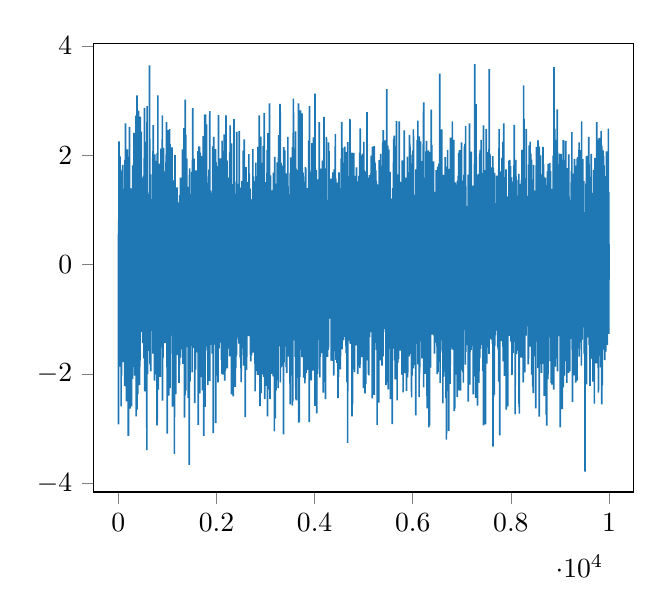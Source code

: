 % This file was created by matplotlib2tikz v0.6.17.
\begin{tikzpicture}

\definecolor{color0}{rgb}{0.122,0.467,0.706}

\begin{axis}[
xmin=-499.95, xmax=10498.95,
ymin=-4.152, ymax=4.039,
tick align=outside,
tick pos=left,
x grid style={white!69.02!black},
y grid style={white!69.02!black}
]
\addplot [semithick, color0, forget plot]
table {%
0 0.188
1 -0.364
2 0.558
3 -2.914
4 -0.754
5 -1.299
6 0.825
7 0.45
8 0.242
9 0.626
10 1.211
11 0.658
12 2.255
13 0.838
14 0.711
15 0.121
16 1.385
17 0.057
18 0.18
19 0.894
20 0.698
21 1.913
22 0.942
23 -0.759
24 -1.045
25 -0.094
26 0.646
27 0.91
28 -0.268
29 -1.641
30 0.768
31 1.545
32 1.98
33 -0.59
34 1.041
35 -0.456
36 -0.777
37 0.045
38 -1.194
39 1.712
40 0.093
41 -0.939
42 -1.064
43 -1.039
44 -1.861
45 0.028
46 -0.091
47 0.008
48 0.429
49 -1.019
50 0.089
51 -1.565
52 1.035
53 0.229
54 -0.805
55 0.83
56 -2.586
57 0.332
58 0.196
59 1.215
60 -1.187
61 0.255
62 1.274
63 -2.027
64 -0.967
65 0.54
66 -0.784
67 0.609
68 -1.545
69 -0.18
70 -0.668
71 1.097
72 0.597
73 0.965
74 -1.543
75 0.398
76 1.739
77 0.875
78 -1.444
79 -1.409
80 1.439
81 0.691
82 -0.517
83 0.946
84 0.088
85 1.163
86 -1.298
87 1.467
88 1.367
89 1.825
90 0.31
91 0.367
92 1.523
93 -0.737
94 -0.646
95 0.059
96 0.087
97 0.148
98 0.118
99 0.378
100 -1.102
101 -1.779
102 0.815
103 1.021
104 -1.541
105 1.164
106 -0.876
107 -0.035
108 -0.226
109 1.13
110 -1.381
111 -0.726
112 0.905
113 -0.018
114 -0.29
115 -0.364
116 -0.323
117 0.81
118 -0.927
119 0.32
120 0.906
121 -0.618
122 -0.024
123 1.387
124 -0.296
125 -0.702
126 0.742
127 -0.846
128 -2.214
129 -1.249
130 0.203
131 -0.762
132 0.055
133 1.915
134 0.417
135 1.335
136 1.293
137 0.728
138 -0.236
139 -0.999
140 -0.043
141 0.133
142 0.333
143 0.402
144 2.585
145 1.421
146 1.514
147 0.234
148 -0.004
149 -0.296
150 -2.224
151 -0.309
152 -0.023
153 -0.334
154 -0.342
155 1.714
156 -0.773
157 -1.432
158 -0.899
159 0.16
160 0.262
161 -0.562
162 0.328
163 0.143
164 -1.654
165 -0.297
166 -0.094
167 -2.495
168 -1.848
169 -0.376
170 0.625
171 -1.025
172 0.343
173 -1.285
174 1.13
175 -1.006
176 -1.936
177 0.291
178 0.636
179 1.124
180 2.108
181 0.598
182 0.314
183 0.851
184 0.62
185 0.904
186 0.889
187 0.543
188 1.976
189 0.173
190 -1.053
191 0.85
192 0.727
193 -0.309
194 -0.477
195 0.17
196 0.465
197 -1.332
198 0.17
199 0.065
200 -3.128
201 -0.117
202 1.16
203 -0.249
204 -0.796
205 -3.111
206 -1.0
207 -0.205
208 0.267
209 -1.191
210 -1.743
211 0.39
212 -0.816
213 1.388
214 -0.268
215 1.194
216 -0.362
217 0.076
218 -0.51
219 -0.567
220 1.29
221 0.224
222 -0.809
223 0.545
224 -1.65
225 -1.909
226 1.148
227 2.52
228 -0.677
229 -0.845
230 -1.11
231 0.182
232 0.09
233 -1.614
234 -0.256
235 0.209
236 -2.63
237 0.981
238 -2.131
239 -0.288
240 0.34
241 -0.556
242 0.096
243 -1.384
244 0.94
245 0.127
246 -0.725
247 0.487
248 0.726
249 -0.168
250 0.942
251 -0.426
252 -0.629
253 -0.324
254 0.487
255 0.801
256 0.297
257 0.945
258 0.313
259 -0.541
260 -1.498
261 0.892
262 0.828
263 -1.525
264 -0.991
265 -0.633
266 0.26
267 0.443
268 -0.627
269 1.395
270 -2.587
271 0.704
272 1.273
273 -0.143
274 -0.466
275 -1.308
276 -0.405
277 -1.606
278 1.188
279 -0.741
280 -1.632
281 0.03
282 -1.052
283 -0.853
284 0.989
285 -1.18
286 0.01
287 1.08
288 -1.812
289 -2.085
290 0.365
291 -0.208
292 -0.756
293 1.816
294 -1.024
295 0.327
296 -0.66
297 -0.41
298 -0.53
299 0.75
300 -1.48
301 0.563
302 0.344
303 -1.865
304 1.261
305 -0.763
306 0.322
307 1.79
308 -0.612
309 0.223
310 -0.432
311 0.642
312 -1.357
313 -1.011
314 -1.204
315 -0.227
316 0.333
317 2.41
318 0.675
319 -0.864
320 0.829
321 0.319
322 -0.348
323 -0.428
324 0.088
325 0.411
326 -0.672
327 1.251
328 -0.228
329 -1.408
330 0.514
331 -0.917
332 -0.333
333 0.308
334 -0.833
335 -2.026
336 -0.41
337 1.315
338 1.315
339 0.794
340 0.243
341 -0.868
342 1.722
343 0.257
344 -0.224
345 -1.843
346 0.82
347 -1.049
348 -0.496
349 -0.599
350 0.985
351 -1.777
352 1.174
353 -0.021
354 0.385
355 0.347
356 2.725
357 -0.959
358 0.423
359 -1.065
360 -0.997
361 0.014
362 -2.77
363 0.296
364 -0.437
365 0.179
366 0.675
367 -0.115
368 1.397
369 -0.199
370 1.322
371 0.892
372 0.333
373 -0.111
374 -1.309
375 0.2
376 -0.989
377 0.441
378 -2.646
379 0.099
380 3.094
381 -1.177
382 0.285
383 0.544
384 0.417
385 -0.99
386 -0.144
387 -0.492
388 0.405
389 2.032
390 0.461
391 -1.022
392 0.692
393 -2.005
394 0.865
395 0.576
396 -2.365
397 -0.009
398 -0.212
399 -0.582
400 0.963
401 0.802
402 -0.238
403 1.167
404 2.506
405 0.89
406 -1.227
407 1.125
408 -0.33
409 1.093
410 -0.326
411 0.342
412 -1.425
413 2.815
414 0.18
415 0.369
416 0.698
417 0.635
418 0.36
419 -1.539
420 -0.103
421 -0.198
422 -0.655
423 1.611
424 0.011
425 0.06
426 0.211
427 -1.659
428 0.956
429 1.483
430 -1.54
431 -2.199
432 0.189
433 1.676
434 0.573
435 -0.468
436 -0.435
437 -0.525
438 -1.775
439 -1.862
440 -0.446
441 -0.164
442 -1.164
443 -0.859
444 0.795
445 0.128
446 -1.012
447 0.065
448 0.215
449 2.704
450 -0.881
451 -0.615
452 -0.144
453 1.029
454 0.416
455 0.575
456 0.675
457 0.18
458 -0.347
459 -0.289
460 -0.4
461 2.16
462 -1.226
463 0.517
464 -1.025
465 -0.659
466 0.132
467 -1.151
468 1.631
469 2.43
470 -0.301
471 0.411
472 0.81
473 -0.78
474 -0.373
475 0.627
476 1.611
477 -0.009
478 0.318
479 -0.669
480 -0.223
481 0.925
482 -1.169
483 0.897
484 -1.227
485 -0.138
486 0.318
487 -1.025
488 1.584
489 -1.129
490 -0.398
491 1.412
492 0.75
493 -0.277
494 -0.294
495 -0.03
496 -0.236
497 -1.434
498 -0.168
499 0.749
500 -0.775
501 0.827
502 0.112
503 0.771
504 -1.305
505 0.65
506 -0.058
507 0.772
508 1.017
509 0.075
510 0.231
511 -0.658
512 0.01
513 0.702
514 1.211
515 1.061
516 0.361
517 0.665
518 0.601
519 -1.711
520 1.628
521 0.373
522 -0.206
523 0.054
524 0.788
525 1.126
526 -0.733
527 -1.026
528 1.943
529 -1.145
530 -0.657
531 -0.929
532 0.517
533 2.866
534 0.533
535 0.019
536 2.247
537 -0.047
538 -2.315
539 -0.366
540 -1.498
541 -0.392
542 -0.293
543 -0.221
544 -0.443
545 -0.376
546 0.143
547 2.247
548 1.117
549 0.772
550 0.138
551 0.412
552 0.692
553 1.902
554 -1.379
555 -0.14
556 -0.697
557 0.713
558 -0.252
559 -1.187
560 -1.024
561 0.523
562 -1.236
563 -0.17
564 1.165
565 0.167
566 1.092
567 0.514
568 0.003
569 -0.444
570 -1.61
571 0.725
572 -0.312
573 -0.16
574 -0.545
575 1.08
576 0.24
577 1.456
578 -0.876
579 2.104
580 -3.385
581 0.075
582 1.615
583 -1.094
584 -0.373
585 2.601
586 2.897
587 -1.876
588 -0.958
589 -0.227
590 0.319
591 1.331
592 -1.998
593 -0.086
594 0.293
595 -0.323
596 -0.723
597 -0.461
598 -0.795
599 0.309
600 -0.057
601 -0.027
602 -0.959
603 0.742
604 1.187
605 -1.447
606 0.618
607 -0.821
608 0.348
609 0.432
610 -0.749
611 1.292
612 -1.341
613 0.249
614 -0.206
615 1.277
616 0.538
617 -0.851
618 0.3
619 1.288
620 -0.75
621 -0.742
622 0.6
623 -0.821
624 -0.168
625 -0.747
626 0.393
627 0.93
628 0.539
629 -1.574
630 0.935
631 0.999
632 -1.243
633 3.644
634 -0.803
635 -0.873
636 -1.062
637 -1.439
638 2.306
639 0.75
640 0.261
641 0.666
642 0.935
643 1.039
644 -1.801
645 -1.206
646 0.089
647 -1.825
648 0.66
649 -0.018
650 0.457
651 -0.768
652 0.219
653 0.067
654 0.988
655 0.38
656 1.65
657 -0.585
658 1.097
659 0.58
660 -1.95
661 0.279
662 -0.052
663 0.991
664 0.37
665 0.143
666 -0.364
667 0.077
668 0.667
669 0.424
670 0.318
671 0.653
672 0.039
673 -0.063
674 -1.083
675 -0.572
676 0.802
677 -0.495
678 -0.196
679 -0.009
680 1.104
681 -0.826
682 -0.421
683 0.879
684 -0.565
685 -1.206
686 -0.445
687 0.63
688 1.198
689 -0.471
690 1.14
691 -0.403
692 1.075
693 0.15
694 0.598
695 -0.231
696 -0.425
697 -0.883
698 1.504
699 1.97
700 -0.222
701 -0.079
702 0.251
703 1.401
704 0.624
705 2.075
706 -1.624
707 0.098
708 0.345
709 0.649
710 1.232
711 2.552
712 -0.344
713 0.06
714 -0.79
715 -1.028
716 -1.487
717 0.037
718 0.257
719 -0.555
720 1.436
721 0.074
722 0.451
723 1.023
724 -0.107
725 0.075
726 1.946
727 -0.479
728 0.079
729 0.033
730 -0.106
731 1.821
732 -0.885
733 -0.044
734 -1.133
735 -0.151
736 -2.118
737 -0.901
738 0.526
739 0.427
740 0.791
741 -0.184
742 2.016
743 -0.307
744 0.556
745 1.55
746 -0.487
747 0.89
748 0.935
749 0.127
750 -0.012
751 1.514
752 -0.19
753 0.447
754 0.601
755 1.019
756 -0.762
757 0.514
758 0.289
759 -0.738
760 -1.188
761 0.477
762 0.084
763 1.897
764 1.658
765 0.547
766 0.613
767 0.564
768 -0.031
769 -0.779
770 -0.909
771 1.136
772 -0.766
773 -2.003
774 0.211
775 -0.003
776 1.321
777 -0.335
778 0.739
779 0.057
780 -1.645
781 -0.083
782 1.219
783 -0.028
784 -0.715
785 -1.042
786 -2.936
787 -1.612
788 0.751
789 -0.567
790 1.837
791 -0.586
792 -2.838
793 2.041
794 0.027
795 0.334
796 0.724
797 0.604
798 -0.689
799 -0.745
800 -0.497
801 0.989
802 -0.984
803 0.167
804 1.83
805 3.095
806 0.66
807 -1.148
808 -2.097
809 -1.678
810 0.469
811 1.611
812 0.611
813 -2.28
814 0.931
815 0.686
816 1.121
817 -0.427
818 -0.245
819 0.472
820 1.61
821 1.308
822 -0.651
823 1.041
824 1.36
825 -0.194
826 1.826
827 -1.196
828 0.722
829 -1.082
830 1.254
831 0.268
832 0.306
833 -0.173
834 -0.355
835 -0.198
836 1.278
837 1.846
838 0.407
839 1.095
840 -1.69
841 0.212
842 -0.511
843 -0.626
844 0.423
845 -0.967
846 -0.437
847 0.153
848 -0.293
849 0.594
850 -0.014
851 -0.147
852 -2.049
853 -0.872
854 -1.708
855 -0.318
856 -0.864
857 -0.134
858 1.037
859 0.296
860 -0.627
861 -1.17
862 -0.063
863 -0.265
864 0.433
865 -1.089
866 -0.043
867 -1.088
868 0.44
869 -0.677
870 2.12
871 -0.796
872 -0.238
873 -0.041
874 -0.593
875 0.223
876 1.097
877 -0.771
878 -1.513
879 -0.639
880 0.441
881 -0.594
882 0.528
883 0.702
884 -0.398
885 -0.205
886 0.198
887 1.491
888 1.064
889 -0.765
890 0.493
891 1.318
892 0.902
893 -0.655
894 -0.519
895 -0.041
896 2.73
897 -1.185
898 -1.48
899 -1.079
900 -2.484
901 0.079
902 -0.614
903 -0.086
904 -1.31
905 0.449
906 -1.625
907 0.686
908 1.254
909 0.077
910 0.038
911 -0.317
912 -1.699
913 -1.275
914 0.113
915 -0.685
916 1.631
917 -0.076
918 1.013
919 1.34
920 2.135
921 0.136
922 -1.103
923 1.808
924 1.001
925 0.111
926 -0.32
927 -0.952
928 0.262
929 0.417
930 -0.632
931 -0.902
932 1.162
933 0.519
934 -0.367
935 1.692
936 -0.822
937 0.428
938 0.354
939 -0.812
940 1.302
941 1.195
942 -0.64
943 0.098
944 1.706
945 0.362
946 0.793
947 1.005
948 -0.121
949 -0.908
950 -1.432
951 0.424
952 0.314
953 0.795
954 0.127
955 -0.826
956 0.279
957 0.082
958 0.197
959 -0.569
960 0.455
961 1.112
962 0.752
963 -1.071
964 -0.394
965 0.077
966 0.283
967 1.222
968 0.223
969 0.638
970 1.87
971 0.212
972 -0.064
973 0.54
974 -0.52
975 0.751
976 0.161
977 2.01
978 -0.868
979 0.566
980 0.229
981 2.606
982 0.248
983 -1.0
984 0.094
985 0.226
986 0.748
987 0.085
988 0.552
989 0.582
990 -1.869
991 -1.287
992 0.619
993 -0.976
994 -0.439
995 -0.863
996 -3.086
997 0.234
998 0.419
999 0.115
1000 0.364
1001 -1.368
1002 -0.978
1003 -0.358
1004 -1.139
1005 -0.436
1006 1.917
1007 2.461
1008 0.241
1009 -1.495
1010 0.733
1011 0.445
1012 0.789
1013 -1.173
1014 -0.403
1015 2.025
1016 1.782
1017 -1.489
1018 1.111
1019 -1.775
1020 1.13
1021 -0.501
1022 -0.602
1023 -1.399
1024 0.411
1025 -1.657
1026 -0.09
1027 -2.018
1028 -2.389
1029 -0.413
1030 0.792
1031 -1.349
1032 1.357
1033 -1.052
1034 -1.103
1035 0.327
1036 -1.283
1037 -0.643
1038 -0.604
1039 -1.233
1040 -0.423
1041 -0.994
1042 0.193
1043 0.771
1044 1.867
1045 2.477
1046 0.38
1047 -0.508
1048 1.27
1049 0.761
1050 -0.876
1051 2.203
1052 -2.253
1053 -0.008
1054 -0.229
1055 -1.232
1056 -0.313
1057 -0.228
1058 -0.704
1059 -0.974
1060 -0.108
1061 0.593
1062 -0.451
1063 -0.754
1064 -0.023
1065 0.154
1066 0.811
1067 -0.954
1068 1.685
1069 0.497
1070 -0.473
1071 -0.343
1072 -1.293
1073 1.005
1074 -1.236
1075 -0.697
1076 0.485
1077 -1.019
1078 -0.741
1079 0.199
1080 0.2
1081 1.706
1082 0.28
1083 -0.183
1084 1.506
1085 -0.402
1086 0.981
1087 1.61
1088 0.784
1089 0.223
1090 0.353
1091 -0.75
1092 2.143
1093 0.842
1094 0.293
1095 -1.627
1096 0.018
1097 -0.728
1098 -0.61
1099 0.772
1100 1.533
1101 0.55
1102 -2.592
1103 -1.994
1104 1.041
1105 0.611
1106 0.614
1107 -0.49
1108 -0.386
1109 0.814
1110 -0.302
1111 1.333
1112 -0.32
1113 1.41
1114 0.152
1115 -0.123
1116 -0.228
1117 1.205
1118 -0.454
1119 1.006
1120 -0.804
1121 0.772
1122 -1.023
1123 -2.53
1124 -0.25
1125 0.564
1126 -0.27
1127 0.354
1128 1.12
1129 0.15
1130 1.487
1131 -0.55
1132 -0.696
1133 1.167
1134 0.799
1135 -0.12
1136 0.744
1137 -0.599
1138 -1.081
1139 -0.722
1140 1.545
1141 -1.152
1142 -3.454
1143 -0.702
1144 0.223
1145 0.639
1146 -2.592
1147 -1.866
1148 0.146
1149 0.407
1150 -0.693
1151 -1.314
1152 0.47
1153 0.281
1154 0.185
1155 2.005
1156 0.032
1157 -0.649
1158 -1.832
1159 -1.121
1160 0.335
1161 -0.067
1162 -0.384
1163 0.481
1164 0.428
1165 1.032
1166 -0.2
1167 -0.921
1168 0.034
1169 -2.364
1170 0.501
1171 -0.627
1172 0.922
1173 -1.357
1174 0.916
1175 -0.752
1176 1.036
1177 -0.812
1178 -0.721
1179 0.323
1180 0.333
1181 -0.025
1182 -0.566
1183 0.858
1184 0.742
1185 -0.297
1186 -0.143
1187 0.355
1188 -0.866
1189 0.173
1190 -1.117
1191 0.88
1192 -0.137
1193 0.15
1194 -1.073
1195 0.114
1196 1.412
1197 0.35
1198 -1.649
1199 0.693
1200 0.993
1201 -0.449
1202 -0.131
1203 -0.178
1204 -0.165
1205 -0.368
1206 0.023
1207 0.563
1208 -0.798
1209 0.084
1210 0.057
1211 -1.522
1212 -0.164
1213 -0.02
1214 0.761
1215 0.565
1216 -0.936
1217 -0.069
1218 0.122
1219 0.515
1220 0.833
1221 1.066
1222 1.138
1223 0.0
1224 -0.264
1225 1.128
1226 -1.099
1227 -1.009
1228 -0.822
1229 -0.418
1230 -0.412
1231 0.187
1232 -0.305
1233 0.018
1234 0.045
1235 0.287
1236 1.053
1237 -2.16
1238 0.766
1239 0.433
1240 -0.954
1241 0.311
1242 0.258
1243 -1.09
1244 0.164
1245 1.091
1246 -0.596
1247 -1.84
1248 0.582
1249 1.273
1250 -0.413
1251 -0.546
1252 -0.619
1253 0.198
1254 -0.474
1255 0.528
1256 -0.419
1257 -0.637
1258 -0.062
1259 -0.587
1260 -0.14
1261 -0.642
1262 1.137
1263 -0.686
1264 1.142
1265 -0.642
1266 1.593
1267 -1.699
1268 0.551
1269 1.425
1270 1.231
1271 0.197
1272 0.388
1273 -0.067
1274 -0.708
1275 -0.365
1276 0.086
1277 0.127
1278 -0.589
1279 0.8
1280 0.398
1281 1.128
1282 -0.414
1283 -0.197
1284 -0.106
1285 -0.444
1286 -0.67
1287 -1.207
1288 0.969
1289 1.141
1290 -0.341
1291 -0.213
1292 0.814
1293 0.704
1294 0.567
1295 -0.401
1296 0.003
1297 -1.545
1298 -0.982
1299 0.151
1300 0.771
1301 -0.005
1302 0.146
1303 -0.302
1304 2.11
1305 0.687
1306 -0.248
1307 1.109
1308 -1.146
1309 1.124
1310 -0.993
1311 0.871
1312 -0.666
1313 -1.063
1314 -0.8
1315 -1.002
1316 -0.082
1317 -1.813
1318 -0.844
1319 0.345
1320 -0.613
1321 0.094
1322 1.021
1323 0.906
1324 0.022
1325 -0.565
1326 0.514
1327 -0.655
1328 0.534
1329 1.098
1330 0.949
1331 -0.184
1332 1.107
1333 -1.511
1334 -0.938
1335 2.498
1336 0.567
1337 0.95
1338 0.607
1339 -1.261
1340 -0.924
1341 -1.05
1342 0.697
1343 0.485
1344 0.618
1345 0.563
1346 0.301
1347 -1.509
1348 -2.794
1349 -0.626
1350 -0.681
1351 1.422
1352 -0.738
1353 -0.969
1354 -0.579
1355 0.398
1356 -1.929
1357 -2.381
1358 0.483
1359 -1.172
1360 0.436
1361 -1.578
1362 -1.066
1363 3.017
1364 0.714
1365 0.365
1366 -0.881
1367 0.505
1368 0.855
1369 -0.502
1370 -0.918
1371 0.01
1372 2.374
1373 -0.231
1374 -0.905
1375 -2.3
1376 1.164
1377 0.919
1378 0.421
1379 1.127
1380 -1.184
1381 0.876
1382 -0.011
1383 0.721
1384 0.998
1385 -0.396
1386 -1.449
1387 -0.05
1388 0.076
1389 1.241
1390 1.03
1391 1.318
1392 -0.357
1393 -0.798
1394 -0.826
1395 -0.512
1396 1.937
1397 -0.365
1398 -1.506
1399 0.39
1400 -0.039
1401 0.625
1402 0.546
1403 -0.309
1404 -0.526
1405 1.065
1406 -0.221
1407 -1.128
1408 0.129
1409 0.311
1410 -1.219
1411 -1.462
1412 -0.409
1413 0.545
1414 1.122
1415 1.095
1416 1.421
1417 -0.5
1418 1.223
1419 0.369
1420 -1.056
1421 0.072
1422 0.722
1423 -1.379
1424 0.332
1425 -2.433
1426 -1.926
1427 0.68
1428 -0.554
1429 0.792
1430 -0.284
1431 0.96
1432 -0.332
1433 -1.386
1434 -0.781
1435 0.495
1436 0.094
1437 1.09
1438 -0.219
1439 0.842
1440 1.123
1441 1.156
1442 0.855
1443 -1.337
1444 -0.579
1445 -3.656
1446 -1.747
1447 1.49
1448 0.356
1449 -1.857
1450 0.373
1451 1.596
1452 1.76
1453 -0.796
1454 0.661
1455 -0.909
1456 -0.527
1457 -1.146
1458 -0.602
1459 0.077
1460 -0.368
1461 -2.129
1462 -0.792
1463 0.942
1464 -0.827
1465 -1.036
1466 0.74
1467 -0.328
1468 0.359
1469 -0.274
1470 -1.33
1471 -0.308
1472 1.297
1473 -1.156
1474 -1.189
1475 -0.103
1476 0.989
1477 0.839
1478 0.214
1479 0.049
1480 -1.309
1481 -0.162
1482 -1.3
1483 0.477
1484 0.195
1485 -0.447
1486 -1.049
1487 -0.645
1488 0.406
1489 1.26
1490 -0.416
1491 -0.77
1492 0.556
1493 -0.686
1494 -0.88
1495 -0.432
1496 1.699
1497 1.294
1498 -0.978
1499 -0.433
1500 0.748
1501 -1.482
1502 0.066
1503 -1.964
1504 0.104
1505 0.584
1506 1.329
1507 -1.45
1508 1.913
1509 -0.032
1510 1.539
1511 0.247
1512 -1.092
1513 -0.398
1514 0.306
1515 2.863
1516 -0.534
1517 -1.246
1518 0.487
1519 -0.287
1520 0.294
1521 -0.17
1522 1.154
1523 1.027
1524 0.93
1525 0.931
1526 -0.635
1527 0.595
1528 0.571
1529 -1.005
1530 -0.623
1531 -0.598
1532 1.549
1533 0.647
1534 0.873
1535 0.861
1536 -0.091
1537 0.45
1538 -1.44
1539 -1.52
1540 -0.54
1541 1.938
1542 -0.885
1543 1.345
1544 0.88
1545 0.821
1546 0.387
1547 0.5
1548 0.052
1549 -0.255
1550 0.627
1551 0.204
1552 -0.001
1553 1.18
1554 -1.405
1555 -2.527
1556 0.276
1557 0.852
1558 -2.16
1559 -0.798
1560 0.089
1561 0.03
1562 -1.431
1563 0.477
1564 -0.44
1565 1.172
1566 -1.518
1567 0.505
1568 0.465
1569 -1.413
1570 0.768
1571 -1.914
1572 0.423
1573 -0.079
1574 1.383
1575 1.222
1576 -0.225
1577 -0.086
1578 -1.292
1579 -0.029
1580 0.052
1581 0.006
1582 0.622
1583 1.723
1584 1.201
1585 0.488
1586 -0.255
1587 0.362
1588 -1.318
1589 0.336
1590 -0.257
1591 -0.161
1592 0.28
1593 -1.048
1594 0.125
1595 -0.316
1596 -0.083
1597 -1.579
1598 -1.255
1599 0.258
1600 0.288
1601 0.554
1602 -0.277
1603 -0.592
1604 -1.068
1605 -1.599
1606 -0.094
1607 0.756
1608 0.682
1609 1.681
1610 0.804
1611 0.108
1612 -1.453
1613 -0.372
1614 0.094
1615 -0.229
1616 -0.582
1617 0.018
1618 -0.549
1619 -0.066
1620 0.099
1621 1.569
1622 2.075
1623 -0.774
1624 -0.092
1625 0.039
1626 0.039
1627 -0.64
1628 -2.929
1629 0.29
1630 0.189
1631 0.474
1632 0.693
1633 0.766
1634 -1.279
1635 0.618
1636 0.907
1637 -0.503
1638 0.63
1639 1.361
1640 0.717
1641 -0.71
1642 2.162
1643 1.003
1644 -0.034
1645 -0.347
1646 0.922
1647 0.682
1648 -0.851
1649 -1.957
1650 -0.549
1651 0.963
1652 -1.185
1653 2.158
1654 -1.019
1655 1.108
1656 -0.144
1657 0.509
1658 -0.968
1659 -2.35
1660 -0.839
1661 0.437
1662 -0.231
1663 -0.519
1664 -0.832
1665 0.377
1666 -0.383
1667 -1.718
1668 -1.676
1669 -1.736
1670 -0.372
1671 2.05
1672 0.67
1673 -0.159
1674 -1.661
1675 1.495
1676 -0.388
1677 -0.653
1678 -0.384
1679 -0.081
1680 1.362
1681 -0.177
1682 -2.055
1683 0.792
1684 -1.634
1685 0.39
1686 0.071
1687 0.403
1688 1.983
1689 0.67
1690 -0.481
1691 -0.175
1692 -0.035
1693 -0.478
1694 0.033
1695 -0.357
1696 -0.376
1697 1.086
1698 1.008
1699 0.42
1700 0.75
1701 -1.264
1702 -0.086
1703 0.169
1704 0.432
1705 1.601
1706 -0.555
1707 1.363
1708 0.692
1709 0.439
1710 0.556
1711 0.069
1712 1.188
1713 -0.344
1714 0.889
1715 1.372
1716 -2.293
1717 0.834
1718 0.217
1719 -0.236
1720 -0.275
1721 -0.955
1722 0.15
1723 0.212
1724 1.435
1725 1.151
1726 1.648
1727 2.352
1728 1.387
1729 0.182
1730 -1.45
1731 0.105
1732 1.465
1733 0.958
1734 -0.354
1735 1.201
1736 -0.056
1737 0.749
1738 -0.38
1739 -2.321
1740 0.112
1741 -3.128
1742 -0.001
1743 0.586
1744 -1.914
1745 0.533
1746 -1.422
1747 -1.053
1748 -0.425
1749 -0.989
1750 0.896
1751 -0.045
1752 -1.308
1753 0.706
1754 0.962
1755 -0.24
1756 -0.842
1757 0.727
1758 -1.223
1759 0.726
1760 -0.17
1761 0.165
1762 2.742
1763 -0.721
1764 -0.978
1765 -2.595
1766 1.025
1767 0.362
1768 0.638
1769 -0.453
1770 0.245
1771 -0.004
1772 -1.127
1773 0.065
1774 -0.459
1775 2.749
1776 -0.234
1777 0.047
1778 0.253
1779 1.285
1780 -0.468
1781 -1.491
1782 -1.038
1783 -1.149
1784 -0.006
1785 -0.032
1786 0.257
1787 0.808
1788 -0.504
1789 -0.014
1790 0.676
1791 0.254
1792 -1.414
1793 0.326
1794 0.514
1795 2.564
1796 -1.132
1797 0.624
1798 1.455
1799 1.582
1800 1.5
1801 1.208
1802 1.614
1803 1.464
1804 0.945
1805 0.121
1806 1.11
1807 -1.128
1808 1.498
1809 -0.716
1810 -1.564
1811 -0.665
1812 -1.472
1813 -0.117
1814 0.284
1815 1.019
1816 1.182
1817 -0.957
1818 -0.98
1819 0.592
1820 0.717
1821 -0.311
1822 -1.128
1823 -1.742
1824 1.121
1825 -2.193
1826 0.321
1827 0.939
1828 -1.288
1829 0.764
1830 -1.03
1831 0.436
1832 -0.389
1833 1.225
1834 0.792
1835 -0.366
1836 0.593
1837 0.661
1838 -2.086
1839 -0.757
1840 0.581
1841 -1.076
1842 1.013
1843 0.007
1844 1.149
1845 1.14
1846 -0.029
1847 1.139
1848 1.738
1849 1.058
1850 -0.857
1851 -0.652
1852 -1.229
1853 1.057
1854 1.736
1855 -1.365
1856 0.65
1857 0.568
1858 0.113
1859 0.036
1860 0.44
1861 -1.139
1862 -0.158
1863 1.083
1864 2.807
1865 -2.128
1866 0.016
1867 1.095
1868 0.361
1869 -0.642
1870 0.433
1871 0.345
1872 -0.576
1873 0.659
1874 0.047
1875 -0.326
1876 -1.335
1877 -1.162
1878 1.353
1879 0.541
1880 -1.215
1881 0.928
1882 -1.255
1883 0.542
1884 1.108
1885 -0.302
1886 -0.512
1887 0.163
1888 -1.465
1889 0.025
1890 -1.079
1891 0.203
1892 1.314
1893 -0.972
1894 -0.176
1895 0.025
1896 0.098
1897 0.737
1898 -0.313
1899 0.736
1900 -0.436
1901 -0.591
1902 -0.303
1903 0.054
1904 -0.719
1905 0.018
1906 -0.273
1907 -0.177
1908 0.073
1909 -0.608
1910 0.583
1911 -0.152
1912 0.897
1913 -0.166
1914 -1.622
1915 1.01
1916 -0.783
1917 -1.139
1918 -0.237
1919 0.019
1920 -0.767
1921 0.582
1922 1.419
1923 -1.023
1924 1.126
1925 2.161
1926 -0.598
1927 -0.159
1928 1.744
1929 0.77
1930 -0.122
1931 -1.04
1932 -2.443
1933 0.502
1934 -1.885
1935 -3.078
1936 -0.221
1937 -0.845
1938 -0.503
1939 1.728
1940 -0.16
1941 -0.345
1942 1.612
1943 0.2
1944 1.782
1945 2.337
1946 -0.667
1947 0.197
1948 0.202
1949 -0.26
1950 -0.595
1951 -1.457
1952 -0.156
1953 -1.331
1954 0.038
1955 0.686
1956 -0.832
1957 1.809
1958 -0.057
1959 0.653
1960 -0.569
1961 0.728
1962 -0.734
1963 -0.817
1964 2.064
1965 -0.577
1966 -0.586
1967 0.395
1968 -0.329
1969 -1.272
1970 -0.147
1971 -1.125
1972 0.38
1973 0.57
1974 0.58
1975 -0.693
1976 0.946
1977 0.919
1978 0.512
1979 2.111
1980 -0.973
1981 0.505
1982 0.086
1983 -2.895
1984 0.479
1985 1.186
1986 0.32
1987 0.801
1988 -0.501
1989 1.872
1990 0.25
1991 1.122
1992 1.16
1993 0.33
1994 0.042
1995 1.531
1996 0.226
1997 -0.179
1998 1.057
1999 1.118
2000 0.879
2001 -1.591
2002 1.8
2003 -0.197
2004 0.46
2005 1.049
2006 -0.216
2007 1.27
2008 0.406
2009 -0.885
2010 0.049
2011 0.395
2012 -0.055
2013 -0.285
2014 -0.315
2015 0.659
2016 -0.324
2017 -0.346
2018 -0.9
2019 -0.03
2020 0.074
2021 1.053
2022 -2.026
2023 1.205
2024 -0.468
2025 0.196
2026 0.462
2027 0.32
2028 -0.188
2029 0.177
2030 -2.151
2031 1.246
2032 0.493
2033 0.257
2034 -0.182
2035 -0.339
2036 0.153
2037 -0.035
2038 -0.453
2039 -1.428
2040 -1.112
2041 2.733
2042 -1.298
2043 -0.613
2044 -0.244
2045 -0.814
2046 0.141
2047 -1.188
2048 0.686
2049 0.901
2050 -1.526
2051 0.646
2052 0.388
2053 1.064
2054 1.252
2055 0.621
2056 0.982
2057 0.232
2058 1.222
2059 1.452
2060 0.699
2061 -0.702
2062 1.677
2063 -1.381
2064 1.485
2065 -0.543
2066 -1.338
2067 0.87
2068 -0.532
2069 1.305
2070 -0.763
2071 0.477
2072 0.078
2073 -0.064
2074 -1.258
2075 -0.103
2076 -1.01
2077 1.289
2078 1.942
2079 0.697
2080 -0.058
2081 0.822
2082 -0.63
2083 0.097
2084 -1.421
2085 -0.728
2086 -0.396
2087 1.642
2088 -0.486
2089 1.354
2090 -0.432
2091 0.888
2092 0.865
2093 -0.256
2094 0.307
2095 -0.012
2096 -1.1
2097 -0.371
2098 -0.743
2099 1.184
2100 1.852
2101 -1.513
2102 -1.738
2103 0.099
2104 -1.069
2105 -0.777
2106 -0.63
2107 1.148
2108 0.286
2109 1.628
2110 -1.991
2111 0.208
2112 1.25
2113 -0.106
2114 2.27
2115 0.46
2116 -1.994
2117 0.304
2118 -1.591
2119 1.202
2120 0.86
2121 0.638
2122 -0.874
2123 0.148
2124 0.364
2125 -1.068
2126 -0.844
2127 0.024
2128 2.079
2129 -1.626
2130 -0.848
2131 -2.007
2132 -0.807
2133 -0.694
2134 1.128
2135 0.56
2136 0.043
2137 1.357
2138 -0.07
2139 -0.319
2140 -0.261
2141 -0.835
2142 0.166
2143 0.678
2144 -1.822
2145 -0.601
2146 -0.939
2147 -0.494
2148 -0.94
2149 0.398
2150 1.521
2151 0.329
2152 1.256
2153 -0.761
2154 -1.046
2155 0.209
2156 -0.533
2157 0.034
2158 2.383
2159 0.623
2160 0.574
2161 -0.119
2162 -0.89
2163 1.819
2164 1.138
2165 0.217
2166 -0.14
2167 -2.118
2168 0.5
2169 0.45
2170 0.798
2171 -0.499
2172 -1.128
2173 -0.984
2174 2.223
2175 0.689
2176 -0.562
2177 1.906
2178 -0.481
2179 -1.943
2180 -0.578
2181 -0.512
2182 0.154
2183 0.484
2184 0.02
2185 -1.189
2186 -0.96
2187 0.591
2188 -0.234
2189 0.073
2190 1.062
2191 -0.357
2192 2.731
2193 0.607
2194 -0.417
2195 -0.817
2196 -0.272
2197 -0.978
2198 1.911
2199 1.19
2200 1.009
2201 1.661
2202 -0.521
2203 -0.664
2204 0.967
2205 0.371
2206 -0.877
2207 -0.309
2208 -0.821
2209 -0.176
2210 1.575
2211 -0.816
2212 -0.348
2213 -1.73
2214 1.468
2215 1.322
2216 -0.175
2217 1.903
2218 -1.893
2219 0.927
2220 0.224
2221 -0.78
2222 -1.671
2223 -0.53
2224 -0.235
2225 0.67
2226 1.104
2227 1.012
2228 0.994
2229 -0.286
2230 0.179
2231 -0.427
2232 -0.428
2233 -0.731
2234 -0.034
2235 0.703
2236 1.594
2237 -1.044
2238 1.094
2239 -0.048
2240 0.131
2241 0.854
2242 1.174
2243 -1.459
2244 0.82
2245 0.982
2246 0.959
2247 1.441
2248 -1.129
2249 -0.446
2250 -1.532
2251 0.868
2252 -0.649
2253 -0.776
2254 -0.163
2255 -0.662
2256 0.356
2257 -0.262
2258 1.125
2259 0.295
2260 0.685
2261 -0.038
2262 -0.526
2263 0.079
2264 -0.783
2265 1.41
2266 -0.625
2267 0.654
2268 -1.307
2269 2.054
2270 -1.672
2271 0.654
2272 -0.615
2273 0.284
2274 -0.798
2275 -0.179
2276 1.863
2277 0.709
2278 2.546
2279 0.968
2280 -0.709
2281 1.055
2282 -1.131
2283 -1.548
2284 0.352
2285 0.859
2286 0.593
2287 0.563
2288 -1.246
2289 0.101
2290 0.081
2291 1.379
2292 -0.556
2293 0.576
2294 -0.809
2295 0.033
2296 1.311
2297 -0.875
2298 -0.565
2299 0.05
2300 -0.473
2301 0.867
2302 -0.531
2303 1.0
2304 -2.367
2305 0.273
2306 -1.012
2307 -1.748
2308 2.219
2309 1.39
2310 0.056
2311 -0.058
2312 -1.761
2313 0.814
2314 -0.2
2315 0.086
2316 -0.745
2317 0.191
2318 1.145
2319 -0.829
2320 0.263
2321 -0.297
2322 0.18
2323 0.75
2324 -0.227
2325 0.429
2326 -0.79
2327 0.623
2328 0.408
2329 1.16
2330 -0.99
2331 0.491
2332 -1.439
2333 0.993
2334 0.42
2335 -0.893
2336 -0.611
2337 -1.404
2338 0.006
2339 0.975
2340 -2.406
2341 -1.011
2342 -0.451
2343 -2.026
2344 -0.16
2345 1.472
2346 -1.389
2347 0.448
2348 0.144
2349 -0.453
2350 1.369
2351 0.528
2352 0.472
2353 0.079
2354 -0.619
2355 1.381
2356 2.661
2357 -0.487
2358 -0.988
2359 1.057
2360 1.322
2361 0.675
2362 0.455
2363 -0.224
2364 -0.888
2365 0.939
2366 -0.205
2367 -1.841
2368 0.584
2369 1.518
2370 0.682
2371 -0.89
2372 -0.915
2373 -0.101
2374 -0.28
2375 1.04
2376 0.737
2377 0.429
2378 0.426
2379 0.873
2380 1.299
2381 -2.232
2382 -0.704
2383 -1.763
2384 0.007
2385 -0.371
2386 -0.899
2387 0.938
2388 -1.187
2389 -0.849
2390 0.37
2391 -1.888
2392 0.531
2393 -1.258
2394 1.259
2395 -0.938
2396 -1.675
2397 0.453
2398 0.687
2399 0.257
2400 0.764
2401 -0.906
2402 0.794
2403 -0.292
2404 0.693
2405 -0.467
2406 -0.347
2407 -0.106
2408 -0.5
2409 -0.225
2410 -1.65
2411 0.555
2412 -1.255
2413 2.428
2414 0.48
2415 -1.076
2416 -0.805
2417 -0.548
2418 -1.055
2419 0.238
2420 -0.923
2421 -0.666
2422 0.595
2423 -0.163
2424 0.54
2425 0.525
2426 -0.725
2427 -0.654
2428 0.515
2429 -1.112
2430 0.148
2431 1.478
2432 0.759
2433 -1.067
2434 0.385
2435 -0.332
2436 0.164
2437 -0.768
2438 -0.056
2439 0.898
2440 1.271
2441 0.403
2442 -0.203
2443 -1.329
2444 0.534
2445 -0.267
2446 0.672
2447 0.425
2448 0.663
2449 -0.852
2450 -0.899
2451 -0.83
2452 -1.362
2453 0.641
2454 -0.766
2455 0.46
2456 0.555
2457 -0.947
2458 1.014
2459 -0.846
2460 -1.443
2461 1.234
2462 -0.402
2463 2.44
2464 0.816
2465 -0.061
2466 0.108
2467 -0.159
2468 -1.246
2469 -0.85
2470 -1.009
2471 0.517
2472 0.435
2473 -1.117
2474 0.069
2475 -1.086
2476 -0.355
2477 0.351
2478 1.089
2479 -1.203
2480 -0.605
2481 -0.543
2482 0.306
2483 -1.69
2484 0.103
2485 -0.687
2486 0.695
2487 1.115
2488 1.149
2489 0.148
2490 -1.267
2491 -1.741
2492 -0.563
2493 -0.53
2494 0.663
2495 1.408
2496 -1.24
2497 -0.671
2498 -0.606
2499 -0.923
2500 0.182
2501 -2.146
2502 0.075
2503 -0.494
2504 1.16
2505 -1.961
2506 0.103
2507 -0.508
2508 -1.558
2509 -0.05
2510 0.942
2511 -1.65
2512 -0.267
2513 1.345
2514 0.1
2515 -0.21
2516 -1.132
2517 0.408
2518 0.902
2519 1.534
2520 0.466
2521 -0.341
2522 -1.135
2523 -0.123
2524 0.631
2525 -1.133
2526 -0.085
2527 -0.402
2528 -0.302
2529 -0.728
2530 -1.127
2531 -0.778
2532 0.645
2533 -1.53
2534 -0.855
2535 -0.051
2536 -0.722
2537 -0.359
2538 -1.163
2539 0.205
2540 -0.827
2541 0.315
2542 0.753
2543 -0.207
2544 -0.169
2545 2.087
2546 1.11
2547 -0.964
2548 -1.254
2549 -1.054
2550 0.412
2551 -0.816
2552 1.682
2553 0.471
2554 -1.843
2555 -0.268
2556 -0.885
2557 0.608
2558 1.969
2559 0.308
2560 -0.738
2561 -0.959
2562 -0.643
2563 0.844
2564 0.693
2565 -0.308
2566 -1.11
2567 2.29
2568 -0.245
2569 -0.383
2570 -0.123
2571 -1.25
2572 1.144
2573 -0.477
2574 0.077
2575 -0.575
2576 -1.511
2577 0.2
2578 1.218
2579 -0.115
2580 0.594
2581 -0.049
2582 1.2
2583 -0.315
2584 0.343
2585 -0.082
2586 -2.785
2587 0.633
2588 -1.55
2589 -0.418
2590 -0.469
2591 -0.972
2592 -0.126
2593 0.38
2594 1.493
2595 -0.107
2596 -0.966
2597 -1.217
2598 -1.911
2599 0.719
2600 -0.622
2601 0.099
2602 0.787
2603 -0.774
2604 1.783
2605 -1.392
2606 -0.342
2607 0.839
2608 0.392
2609 -0.267
2610 -0.732
2611 -0.181
2612 -0.646
2613 0.292
2614 -1.92
2615 -0.205
2616 -1.039
2617 -0.024
2618 -1.689
2619 0.254
2620 0.747
2621 -1.212
2622 0.166
2623 0.178
2624 -0.385
2625 -0.799
2626 1.513
2627 0.273
2628 -0.923
2629 0.368
2630 0.24
2631 -0.16
2632 0.351
2633 0.337
2634 0.691
2635 0.685
2636 0.349
2637 1.164
2638 -0.077
2639 0.719
2640 0.145
2641 0.323
2642 0.52
2643 0.139
2644 -0.605
2645 -0.277
2646 -1.187
2647 -0.761
2648 -0.103
2649 -0.515
2650 0.679
2651 0.382
2652 -1.306
2653 0.466
2654 -0.058
2655 0.627
2656 -0.394
2657 -0.765
2658 -0.43
2659 -0.758
2660 2.021
2661 0.082
2662 -0.722
2663 1.009
2664 -0.352
2665 0.714
2666 -0.499
2667 -0.482
2668 -1.074
2669 1.663
2670 -0.363
2671 0.633
2672 -0.021
2673 0.979
2674 -1.278
2675 0.839
2676 -1.286
2677 0.541
2678 0.591
2679 0.364
2680 0.713
2681 -0.104
2682 -0.304
2683 0.262
2684 -0.766
2685 -1.061
2686 0.82
2687 0.452
2688 1.389
2689 -0.565
2690 0.022
2691 0.317
2692 -1.07
2693 -1.639
2694 0.232
2695 -0.455
2696 -0.006
2697 -1.767
2698 -0.645
2699 0.437
2700 -0.646
2701 -0.808
2702 0.342
2703 -0.7
2704 -0.252
2705 0.944
2706 1.195
2707 0.208
2708 -0.937
2709 -0.214
2710 -1.544
2711 0.514
2712 -1.657
2713 -0.993
2714 -0.334
2715 -0.5
2716 -0.049
2717 0.093
2718 -0.155
2719 -0.667
2720 -0.748
2721 -1.077
2722 -0.784
2723 -0.815
2724 -1.152
2725 1.144
2726 -0.661
2727 0.182
2728 0.637
2729 -0.239
2730 -1.606
2731 -0.323
2732 0.75
2733 0.079
2734 -0.055
2735 -0.716
2736 -0.604
2737 0.68
2738 -0.791
2739 1.2
2740 -1.261
2741 2.111
2742 0.591
2743 -1.071
2744 -0.659
2745 -1.078
2746 1.019
2747 -0.657
2748 0.677
2749 0.235
2750 -1.587
2751 -0.601
2752 0.402
2753 -1.298
2754 0.157
2755 -0.303
2756 1.615
2757 -1.214
2758 -1.604
2759 -0.705
2760 -0.02
2761 -0.383
2762 -1.25
2763 -0.426
2764 0.625
2765 -0.875
2766 0.662
2767 -0.508
2768 0.451
2769 -0.432
2770 1.017
2771 0.083
2772 -0.33
2773 -1.48
2774 -1.258
2775 0.898
2776 1.244
2777 0.709
2778 -0.703
2779 0.644
2780 1.526
2781 0.067
2782 -0.317
2783 0.258
2784 0.547
2785 -1.037
2786 -1.654
2787 -2.312
2788 0.561
2789 0.336
2790 0.224
2791 -0.099
2792 -0.462
2793 0.12
2794 0.365
2795 0.863
2796 0.119
2797 1.388
2798 0.959
2799 -0.75
2800 0.836
2801 0.371
2802 -1.252
2803 1.865
2804 -0.41
2805 0.909
2806 0.075
2807 -1.216
2808 0.105
2809 -0.036
2810 0.239
2811 1.133
2812 0.615
2813 0.63
2814 -0.372
2815 -0.347
2816 -1.944
2817 -0.051
2818 0.982
2819 1.618
2820 -0.168
2821 -0.951
2822 1.219
2823 1.128
2824 0.674
2825 0.479
2826 -0.215
2827 1.561
2828 0.128
2829 -1.906
2830 0.104
2831 0.102
2832 -1.054
2833 -2.013
2834 1.299
2835 1.486
2836 -0.635
2837 0.376
2838 0.925
2839 -0.479
2840 0.484
2841 -0.083
2842 -1.762
2843 1.536
2844 -0.862
2845 -0.526
2846 0.091
2847 2.152
2848 -1.842
2849 -2.014
2850 0.75
2851 -0.98
2852 1.486
2853 1.15
2854 -0.92
2855 0.217
2856 0.722
2857 -0.311
2858 -0.822
2859 -1.107
2860 -1.518
2861 -0.191
2862 0.092
2863 -0.095
2864 0.493
2865 -0.548
2866 -0.155
2867 -0.848
2868 1.161
2869 1.703
2870 0.263
2871 2.729
2872 -0.635
2873 -1.553
2874 0.228
2875 -1.151
2876 2.143
2877 -0.421
2878 -1.557
2879 -0.902
2880 -0.146
2881 -0.668
2882 -0.271
2883 -0.479
2884 0.036
2885 -0.404
2886 -2.582
2887 -0.521
2888 -0.06
2889 -0.109
2890 -0.335
2891 -0.894
2892 -0.037
2893 0.35
2894 0.866
2895 0.217
2896 0.233
2897 -0.209
2898 -1.481
2899 0.535
2900 0.277
2901 2.339
2902 -0.001
2903 -0.459
2904 -1.212
2905 0.201
2906 0.676
2907 -0.736
2908 -0.453
2909 -2.345
2910 -0.808
2911 -0.261
2912 -1.071
2913 -1.441
2914 -0.067
2915 0.685
2916 -0.808
2917 1.691
2918 1.117
2919 -0.279
2920 0.045
2921 -0.823
2922 1.237
2923 1.093
2924 0.533
2925 -1.876
2926 -0.389
2927 -0.101
2928 -0.123
2929 1.788
2930 -0.628
2931 -2.001
2932 0.141
2933 0.2
2934 -0.202
2935 -0.452
2936 0.053
2937 1.86
2938 0.429
2939 -0.855
2940 -1.309
2941 -0.809
2942 0.563
2943 0.496
2944 -0.986
2945 1.532
2946 1.0
2947 -0.862
2948 0.19
2949 -1.31
2950 0.555
2951 0.537
2952 2.17
2953 -0.128
2954 -1.053
2955 0.382
2956 -0.79
2957 1.551
2958 -0.569
2959 0.083
2960 -0.249
2961 -0.266
2962 -0.327
2963 -2.048
2964 -0.36
2965 1.647
2966 -0.057
2967 -0.867
2968 0.904
2969 -0.907
2970 0.273
2971 -0.685
2972 -0.771
2973 -1.448
2974 2.772
2975 -0.211
2976 1.227
2977 0.659
2978 0.512
2979 -1.111
2980 1.206
2981 0.387
2982 -1.454
2983 0.056
2984 -2.453
2985 -0.276
2986 0.259
2987 -0.513
2988 1.16
2989 1.332
2990 -0.635
2991 0.274
2992 -1.038
2993 -0.948
2994 1.51
2995 -1.564
2996 0.455
2997 -1.497
2998 0.951
2999 -0.515
3000 -0.168
3001 0.139
3002 1.094
3003 -2.215
3004 0.934
3005 -0.075
3006 -0.338
3007 0.846
3008 -1.197
3009 -1.261
3010 1.377
3011 -2.105
3012 -0.001
3013 0.991
3014 0.275
3015 -0.893
3016 -0.317
3017 -0.11
3018 -0.074
3019 0.644
3020 -0.203
3021 -1.003
3022 0.823
3023 0.751
3024 -0.595
3025 -0.923
3026 -1.231
3027 0.792
3028 -0.659
3029 1.679
3030 -0.03
3031 0.884
3032 2.101
3033 0.376
3034 0.766
3035 -0.81
3036 -1.147
3037 -0.119
3038 0.563
3039 -1.869
3040 -2.771
3041 -0.875
3042 -0.785
3043 -1.779
3044 -0.124
3045 -0.411
3046 -0.272
3047 2.026
3048 2.405
3049 -1.221
3050 -0.942
3051 1.102
3052 0.757
3053 -0.792
3054 1.881
3055 -1.232
3056 -0.275
3057 -2.279
3058 -0.153
3059 1.01
3060 0.03
3061 0.087
3062 1.002
3063 0.456
3064 -1.824
3065 -0.132
3066 -0.502
3067 0.328
3068 -0.525
3069 0.709
3070 -1.765
3071 -1.073
3072 0.346
3073 -0.975
3074 0.038
3075 -0.628
3076 -0.138
3077 0.093
3078 0.542
3079 0.785
3080 2.95
3081 0.851
3082 -0.471
3083 -0.28
3084 1.147
3085 0.3
3086 0.977
3087 -0.444
3088 -0.258
3089 -2.449
3090 0.841
3091 -0.596
3092 1.424
3093 0.587
3094 0.837
3095 0.09
3096 0.439
3097 -0.625
3098 -1.058
3099 1.419
3100 1.28
3101 -0.287
3102 0.69
3103 1.631
3104 0.376
3105 -0.263
3106 0.63
3107 0.092
3108 -0.856
3109 0.283
3110 0.17
3111 1.3
3112 0.876
3113 -0.96
3114 -0.464
3115 0.061
3116 0.944
3117 1.275
3118 0.413
3119 0.756
3120 -0.852
3121 -0.782
3122 0.032
3123 -1.994
3124 -0.108
3125 0.626
3126 -0.772
3127 1.359
3128 0.609
3129 0.746
3130 0.478
3131 -1.096
3132 0.591
3133 -1.883
3134 0.081
3135 -0.265
3136 -1.187
3137 -0.893
3138 0.492
3139 -0.377
3140 0.845
3141 -0.22
3142 0.399
3143 -0.673
3144 0.992
3145 0.229
3146 -0.147
3147 -1.322
3148 -0.003
3149 0.49
3150 0.061
3151 0.879
3152 -0.462
3153 0.036
3154 -1.176
3155 -1.983
3156 -2.039
3157 -0.749
3158 1.367
3159 -1.124
3160 1.685
3161 -0.754
3162 0.392
3163 0.766
3164 -0.661
3165 0.365
3166 1.354
3167 -0.041
3168 1.308
3169 0.175
3170 -0.302
3171 -0.888
3172 -0.072
3173 1.312
3174 0.944
3175 -0.62
3176 -0.977
3177 -0.863
3178 -0.29
3179 0.406
3180 -3.045
3181 1.525
3182 0.25
3183 0.912
3184 -0.032
3185 -1.637
3186 1.973
3187 -1.107
3188 -0.685
3189 0.324
3190 0.382
3191 0.28
3192 1.019
3193 -0.866
3194 0.578
3195 -0.449
3196 0.602
3197 -0.546
3198 1.211
3199 -2.806
3200 0.129
3201 0.648
3202 0.722
3203 -1.593
3204 0.118
3205 1.448
3206 -0.244
3207 0.922
3208 -0.288
3209 -0.686
3210 0.356
3211 0.419
3212 -2.296
3213 -0.838
3214 0.835
3215 0.889
3216 -0.476
3217 0.243
3218 -0.227
3219 0.136
3220 -0.067
3221 -0.813
3222 1.481
3223 -0.774
3224 0.33
3225 -0.527
3226 0.26
3227 -0.795
3228 -0.456
3229 0.331
3230 1.293
3231 -0.588
3232 -2.112
3233 0.186
3234 -0.009
3235 -0.863
3236 0.601
3237 0.084
3238 1.872
3239 -0.319
3240 1.443
3241 -0.294
3242 -0.249
3243 1.052
3244 0.98
3245 0.987
3246 0.929
3247 -0.718
3248 -2.097
3249 1.814
3250 1.055
3251 1.588
3252 1.736
3253 0.759
3254 -0.013
3255 -1.753
3256 -2.252
3257 1.49
3258 -1.493
3259 -0.849
3260 0.276
3261 0.484
3262 -0.77
3263 1.961
3264 -0.144
3265 -1.137
3266 -0.914
3267 2.367
3268 -0.456
3269 1.055
3270 -0.335
3271 1.972
3272 -0.878
3273 0.091
3274 -0.12
3275 -0.722
3276 -0.968
3277 0.344
3278 1.137
3279 1.568
3280 1.215
3281 -0.722
3282 -0.943
3283 1.747
3284 -1.192
3285 -0.577
3286 1.101
3287 -0.776
3288 0.253
3289 0.075
3290 0.927
3291 0.679
3292 -0.438
3293 2.939
3294 -0.451
3295 0.415
3296 -0.009
3297 -0.806
3298 2.014
3299 0.831
3300 2.791
3301 -2.148
3302 -0.679
3303 -1.41
3304 1.335
3305 0.867
3306 -0.628
3307 0.153
3308 0.333
3309 -0.577
3310 1.78
3311 -0.919
3312 -1.878
3313 0.09
3314 0.776
3315 -0.074
3316 1.805
3317 1.862
3318 -1.451
3319 0.131
3320 -1.867
3321 0.927
3322 -0.787
3323 0.962
3324 1.101
3325 -1.167
3326 -0.372
3327 -1.845
3328 -0.221
3329 0.586
3330 -0.109
3331 0.799
3332 1.263
3333 -0.678
3334 1.769
3335 1.481
3336 0.291
3337 -0.189
3338 -0.545
3339 1.121
3340 -1.294
3341 1.18
3342 -0.33
3343 0.69
3344 -0.585
3345 -0.539
3346 -0.393
3347 1.81
3348 -0.52
3349 0.153
3350 -0.7
3351 0.022
3352 -0.754
3353 0.718
3354 0.334
3355 1.153
3356 0.159
3357 1.202
3358 0.216
3359 0.296
3360 -0.393
3361 0.459
3362 0.13
3363 1.259
3364 -0.988
3365 0.238
3366 0.397
3367 -3.097
3368 -0.574
3369 0.792
3370 2.151
3371 1.928
3372 -0.464
3373 0.691
3374 0.796
3375 1.102
3376 -0.624
3377 0.371
3378 -1.784
3379 -0.986
3380 0.456
3381 1.666
3382 -0.298
3383 1.967
3384 0.376
3385 -1.283
3386 0.269
3387 1.419
3388 1.056
3389 0.845
3390 -0.487
3391 -1.188
3392 2.091
3393 0.833
3394 0.389
3395 -1.181
3396 -0.242
3397 -0.865
3398 -0.109
3399 -0.196
3400 1.291
3401 -0.523
3402 0.467
3403 -0.469
3404 0.095
3405 1.4
3406 0.368
3407 -1.437
3408 -0.842
3409 0.614
3410 -0.251
3411 -0.042
3412 0.479
3413 -0.816
3414 -0.522
3415 0.004
3416 -1.496
3417 -0.666
3418 -0.716
3419 0.213
3420 -0.016
3421 -1.107
3422 -1.871
3423 0.016
3424 -0.571
3425 -0.58
3426 1.67
3427 0.429
3428 0.532
3429 0.142
3430 -0.478
3431 0.956
3432 0.526
3433 -1.975
3434 1.012
3435 -1.17
3436 -0.777
3437 0.874
3438 1.033
3439 -0.198
3440 -0.913
3441 0.536
3442 0.128
3443 0.038
3444 -0.371
3445 -0.396
3446 0.648
3447 0.887
3448 0.158
3449 0.022
3450 1.422
3451 -1.037
3452 -1.309
3453 -1.425
3454 2.337
3455 -0.93
3456 -1.034
3457 -0.129
3458 -0.48
3459 1.432
3460 -0.074
3461 1.256
3462 0.565
3463 0.068
3464 0.142
3465 0.728
3466 -0.763
3467 -1.677
3468 0.532
3469 -0.163
3470 -0.68
3471 0.103
3472 0.481
3473 -0.262
3474 -0.836
3475 -1.184
3476 -1.163
3477 0.198
3478 -0.335
3479 -0.513
3480 -1.148
3481 0.708
3482 -0.727
3483 0.44
3484 1.287
3485 -0.285
3486 -0.18
3487 -0.123
3488 0.153
3489 0.939
3490 0.977
3491 -0.336
3492 -0.148
3493 1.153
3494 0.449
3495 0.963
3496 0.52
3497 -1.22
3498 -2.166
3499 -1.64
3500 1.675
3501 0.637
3502 -2.551
3503 1.547
3504 0.681
3505 0.354
3506 -0.093
3507 0.256
3508 -1.572
3509 -0.86
3510 1.963
3511 0.241
3512 -0.737
3513 1.411
3514 -0.791
3515 0.797
3516 0.307
3517 -1.002
3518 -0.845
3519 -1.281
3520 0.742
3521 1.239
3522 0.258
3523 1.939
3524 0.166
3525 0.204
3526 0.912
3527 1.68
3528 0.529
3529 -1.558
3530 -0.111
3531 1.333
3532 1.408
3533 0.565
3534 -0.045
3535 -1.068
3536 -0.808
3537 1.127
3538 -0.799
3539 -0.531
3540 1.264
3541 0.37
3542 -1.386
3543 0.118
3544 -2.019
3545 1.449
3546 -2.019
3547 -2.575
3548 0.83
3549 2.149
3550 -0.895
3551 1.401
3552 -1.812
3553 -2.498
3554 1.631
3555 -1.209
3556 0.793
3557 0.353
3558 -0.419
3559 -0.52
3560 -0.512
3561 -1.039
3562 0.476
3563 -0.611
3564 0.943
3565 -0.546
3566 3.036
3567 -1.381
3568 -1.31
3569 0.78
3570 2.778
3571 -1.173
3572 -1.253
3573 0.86
3574 -0.131
3575 0.518
3576 0.366
3577 -0.038
3578 -1.118
3579 0.71
3580 -0.169
3581 0.18
3582 -1.083
3583 0.34
3584 -0.806
3585 0.652
3586 0.549
3587 -1.252
3588 0.131
3589 -0.973
3590 0.183
3591 -0.742
3592 -0.311
3593 0.606
3594 0.753
3595 0.382
3596 0.633
3597 -0.064
3598 0.969
3599 0.792
3600 -0.079
3601 -0.253
3602 -1.132
3603 -0.507
3604 -0.805
3605 0.358
3606 -1.684
3607 0.11
3608 0.536
3609 -0.754
3610 0.693
3611 1.464
3612 2.435
3613 2.263
3614 0.216
3615 -2.259
3616 -0.185
3617 0.806
3618 -0.612
3619 -2.453
3620 0.971
3621 0.675
3622 0.161
3623 1.755
3624 -0.44
3625 1.15
3626 -0.812
3627 -0.423
3628 -0.064
3629 0.207
3630 -2.477
3631 0.566
3632 -0.378
3633 -1.444
3634 -0.46
3635 0.933
3636 0.047
3637 -0.659
3638 1.727
3639 -2.066
3640 0.045
3641 0.956
3642 0.099
3643 0.168
3644 -0.91
3645 0.68
3646 -1.14
3647 1.216
3648 0.681
3649 -0.512
3650 0.035
3651 0.329
3652 -0.765
3653 -0.724
3654 -2.015
3655 0.953
3656 -0.01
3657 1.542
3658 1.509
3659 -0.7
3660 -1.385
3661 0.895
3662 -1.854
3663 0.046
3664 1.645
3665 -1.226
3666 -0.095
3667 -0.455
3668 0.61
3669 -0.208
3670 0.36
3671 2.948
3672 -0.246
3673 -0.147
3674 0.457
3675 -2.884
3676 -0.196
3677 1.787
3678 -1.074
3679 0.476
3680 0.422
3681 1.047
3682 1.022
3683 -1.07
3684 -0.255
3685 1.105
3686 0.714
3687 0.447
3688 1.044
3689 -2.865
3690 -1.005
3691 -1.095
3692 1.486
3693 -1.157
3694 0.713
3695 0.746
3696 -0.306
3697 -0.241
3698 1.537
3699 -2.05
3700 0.384
3701 -0.829
3702 1.35
3703 1.55
3704 -1.073
3705 0.806
3706 0.942
3707 0.051
3708 1.283
3709 0.908
3710 1.688
3711 2.821
3712 -1.434
3713 -0.148
3714 2.045
3715 1.231
3716 0.032
3717 0.234
3718 0.336
3719 0.083
3720 1.064
3721 1.252
3722 0.49
3723 0.608
3724 -0.954
3725 -0.743
3726 -1.308
3727 1.014
3728 -0.066
3729 -1.286
3730 1.118
3731 -1.082
3732 0.223
3733 0.173
3734 -1.231
3735 -1.158
3736 0.42
3737 -1.553
3738 0.358
3739 1.465
3740 0.314
3741 -1.689
3742 -0.148
3743 2.766
3744 2.639
3745 -1.572
3746 1.772
3747 -1.238
3748 0.61
3749 -0.432
3750 -0.555
3751 0.548
3752 0.333
3753 0.305
3754 -0.027
3755 -1.159
3756 0.544
3757 -0.546
3758 0.308
3759 -1.01
3760 0.239
3761 0.028
3762 0.472
3763 1.682
3764 -0.353
3765 0.274
3766 -0.536
3767 0.388
3768 0.607
3769 0.793
3770 1.614
3771 1.117
3772 1.327
3773 -0.636
3774 -0.845
3775 -0.215
3776 -1.832
3777 0.02
3778 -2.063
3779 -0.084
3780 -0.314
3781 0.712
3782 -0.468
3783 0.212
3784 -1.054
3785 -0.163
3786 -1.358
3787 -0.917
3788 0.901
3789 -0.239
3790 1.026
3791 1.519
3792 -0.989
3793 0.474
3794 -0.686
3795 -0.174
3796 0.302
3797 0.373
3798 1.468
3799 -0.068
3800 -0.227
3801 0.869
3802 -2.166
3803 -0.305
3804 0.964
3805 -1.215
3806 0.644
3807 -0.882
3808 0.804
3809 -0.412
3810 0.147
3811 1.782
3812 -1.195
3813 -0.84
3814 -0.301
3815 0.732
3816 0.983
3817 -0.788
3818 -0.228
3819 0.268
3820 -1.19
3821 1.76
3822 -0.199
3823 -1.116
3824 0.081
3825 -1.18
3826 -0.972
3827 -1.98
3828 -0.156
3829 -0.632
3830 -0.895
3831 1.258
3832 0.031
3833 -1.665
3834 -0.587
3835 -0.695
3836 -0.484
3837 -0.204
3838 0.179
3839 0.206
3840 0.874
3841 0.544
3842 -0.366
3843 0.349
3844 0.178
3845 1.279
3846 1.4
3847 0.669
3848 -0.214
3849 0.707
3850 -0.891
3851 1.215
3852 -0.557
3853 -1.725
3854 -0.006
3855 -0.526
3856 0.587
3857 0.781
3858 0.821
3859 1.019
3860 0.287
3861 0.036
3862 -0.822
3863 0.357
3864 1.178
3865 0.617
3866 -1.921
3867 0.231
3868 -0.394
3869 0.793
3870 1.017
3871 0.862
3872 1.335
3873 -1.513
3874 1.072
3875 1.063
3876 0.338
3877 0.117
3878 1.285
3879 0.185
3880 2.268
3881 -0.855
3882 -0.901
3883 -1.078
3884 1.145
3885 -0.952
3886 -1.586
3887 0.043
3888 0.512
3889 -2.873
3890 0.375
3891 0.137
3892 1.091
3893 -1.355
3894 2.9
3895 -0.411
3896 0.631
3897 -1.336
3898 -0.705
3899 -0.323
3900 1.679
3901 -0.913
3902 0.102
3903 -0.077
3904 0.41
3905 -1.808
3906 -0.665
3907 -0.581
3908 0.894
3909 1.038
3910 0.906
3911 -0.775
3912 0.793
3913 -0.45
3914 0.72
3915 0.367
3916 -0.266
3917 0.574
3918 -1.007
3919 -0.293
3920 -0.199
3921 -0.144
3922 0.933
3923 0.637
3924 0.308
3925 0.699
3926 -0.3
3927 -0.312
3928 -1.143
3929 -1.149
3930 -0.159
3931 -0.378
3932 -2.112
3933 -0.88
3934 1.692
3935 0.441
3936 1.42
3937 -0.527
3938 0.582
3939 1.725
3940 0.85
3941 -0.117
3942 0.932
3943 -0.897
3944 0.279
3945 2.223
3946 1.72
3947 -0.173
3948 -0.523
3949 -1.666
3950 0.01
3951 0.701
3952 -0.874
3953 -0.062
3954 -0.371
3955 -1.308
3956 0.914
3957 -0.212
3958 0.09
3959 -0.289
3960 -1.9
3961 0.886
3962 -0.314
3963 -0.819
3964 0.482
3965 -0.02
3966 1.363
3967 0.487
3968 -1.734
3969 0.929
3970 0.822
3971 -1.303
3972 -0.237
3973 -1.934
3974 0.744
3975 0.509
3976 2.329
3977 0.209
3978 -0.097
3979 -0.155
3980 -0.693
3981 1.047
3982 0.713
3983 0.297
3984 0.667
3985 0.143
3986 0.452
3987 -0.439
3988 0.842
3989 -0.315
3990 0.275
3991 -0.099
3992 0.575
3993 0.523
3994 -0.829
3995 0.515
3996 0.535
3997 0.397
3998 0.048
3999 0.444
4000 1.21
4001 -0.674
4002 -0.876
4003 0.619
4004 0.127
4005 -2.576
4006 3.127
4007 1.036
4008 1.028
4009 -0.593
4010 -0.181
4011 0.005
4012 0.122
4013 -1.386
4014 -1.082
4015 0.598
4016 0.571
4017 -1.264
4018 -1.036
4019 0.945
4020 1.157
4021 -0.826
4022 0.845
4023 -1.179
4024 -0.18
4025 0.406
4026 0.813
4027 1.098
4028 -0.671
4029 -0.629
4030 -0.192
4031 -1.558
4032 0.061
4033 1.728
4034 0.079
4035 0.475
4036 -0.795
4037 0.287
4038 1.448
4039 -0.241
4040 0.327
4041 -1.716
4042 -2.716
4043 -0.121
4044 -0.356
4045 -0.026
4046 -0.023
4047 -0.302
4048 1.447
4049 0.925
4050 -0.547
4051 0.071
4052 0.506
4053 0.122
4054 -0.155
4055 1.357
4056 0.163
4057 1.078
4058 0.229
4059 -1.993
4060 1.562
4061 1.435
4062 -0.954
4063 0.085
4064 0.3
4065 0.687
4066 -1.15
4067 -0.544
4068 0.717
4069 -0.39
4070 -1.371
4071 0.195
4072 0.354
4073 0.278
4074 -1.282
4075 -0.964
4076 -0.607
4077 0.069
4078 -0.026
4079 1.038
4080 0.753
4081 0.338
4082 0.465
4083 0.809
4084 0.74
4085 1.546
4086 1.116
4087 -0.182
4088 -0.141
4089 0.794
4090 0.03
4091 -0.352
4092 -0.077
4093 0.356
4094 2.606
4095 1.606
4096 -0.646
4097 0.582
4098 -0.298
4099 0.25
4100 1.474
4101 0.845
4102 -1.086
4103 0.691
4104 -0.61
4105 0.319
4106 -2.058
4107 0.306
4108 -0.784
4109 -0.371
4110 -0.589
4111 0.228
4112 0.544
4113 0.857
4114 -0.48
4115 0.047
4116 -0.633
4117 -1.681
4118 -0.374
4119 0.101
4120 1.325
4121 -1.11
4122 0.223
4123 0.375
4124 -0.854
4125 -1.431
4126 1.754
4127 -0.149
4128 0.178
4129 0.575
4130 -1.007
4131 -0.599
4132 0.362
4133 1.066
4134 -1.038
4135 -1.425
4136 1.535
4137 1.045
4138 -1.616
4139 -0.065
4140 0.896
4141 0.559
4142 0.122
4143 -1.367
4144 -0.511
4145 0.515
4146 -0.272
4147 -0.607
4148 0.281
4149 -0.32
4150 -0.356
4151 -0.293
4152 0.06
4153 -0.17
4154 0.717
4155 0.509
4156 -0.547
4157 -1.524
4158 -1.05
4159 1.901
4160 -0.408
4161 -1.18
4162 1.259
4163 -0.775
4164 1.786
4165 0.261
4166 -0.734
4167 -1.047
4168 -0.012
4169 -0.326
4170 -0.585
4171 -0.14
4172 0.388
4173 -1.562
4174 0.299
4175 -1.226
4176 -2.338
4177 0.994
4178 1.42
4179 0.092
4180 1.777
4181 -0.672
4182 0.398
4183 -0.233
4184 1.931
4185 0.864
4186 0.973
4187 -0.658
4188 -0.24
4189 1.758
4190 0.674
4191 -2.145
4192 2.701
4193 0.901
4194 -0.08
4195 0.444
4196 -0.369
4197 -0.659
4198 -0.547
4199 0.97
4200 0.264
4201 0.921
4202 0.063
4203 0.05
4204 -0.378
4205 -1.705
4206 -0.086
4207 0.71
4208 1.487
4209 -0.208
4210 -1.453
4211 -0.966
4212 0.06
4213 0.93
4214 -0.985
4215 -0.686
4216 0.661
4217 -1.179
4218 -0.627
4219 -0.702
4220 1.762
4221 -0.936
4222 -0.425
4223 -2.456
4224 -0.795
4225 -0.427
4226 0.637
4227 0.584
4228 -0.654
4229 0.964
4230 -0.516
4231 0.687
4232 -1.136
4233 0.381
4234 -0.015
4235 -0.304
4236 1.583
4237 -1.103
4238 0.068
4239 -0.274
4240 2.331
4241 0.459
4242 -0.751
4243 2.306
4244 1.727
4245 -0.573
4246 0.272
4247 -1.605
4248 0.338
4249 -0.681
4250 1.13
4251 -0.946
4252 0.427
4253 -0.412
4254 -0.758
4255 -1.058
4256 0.386
4257 -0.469
4258 1.048
4259 -0.542
4260 -0.48
4261 1.186
4262 -1.684
4263 -0.789
4264 0.761
4265 -0.514
4266 -0.141
4267 0.139
4268 0.458
4269 0.468
4270 -1.351
4271 -0.931
4272 0.051
4273 -1.116
4274 -1.145
4275 -1.554
4276 -0.278
4277 0.831
4278 0.523
4279 0.071
4280 -0.423
4281 -0.104
4282 0.565
4283 -1.511
4284 0.004
4285 2.236
4286 0.169
4287 0.692
4288 -0.838
4289 1.687
4290 -0.695
4291 0.075
4292 -0.704
4293 2.078
4294 0.673
4295 0.394
4296 0.404
4297 0.853
4298 -0.617
4299 -0.329
4300 0.18
4301 -0.523
4302 0.244
4303 -0.434
4304 0.488
4305 -0.151
4306 1.061
4307 0.531
4308 -0.751
4309 0.491
4310 -0.181
4311 0.088
4312 1.337
4313 0.518
4314 -0.508
4315 0.209
4316 0.41
4317 0.138
4318 0.698
4319 -0.594
4320 -0.459
4321 -0.885
4322 -0.983
4323 -0.431
4324 0.925
4325 -0.871
4326 -0.658
4327 0.948
4328 -0.458
4329 1.575
4330 0.081
4331 -0.746
4332 1.236
4333 -0.661
4334 -0.623
4335 0.494
4336 -1.059
4337 -0.305
4338 1.247
4339 0.851
4340 -1.753
4341 0.063
4342 -0.392
4343 -0.577
4344 -0.012
4345 -0.754
4346 0.191
4347 -1.205
4348 -1.335
4349 0.575
4350 -0.329
4351 0.297
4352 -0.056
4353 0.311
4354 0.164
4355 0.593
4356 -0.351
4357 -0.15
4358 -1.629
4359 0.12
4360 -0.766
4361 0.042
4362 1.375
4363 0.745
4364 0.123
4365 -1.755
4366 -0.182
4367 0.92
4368 -0.387
4369 -0.602
4370 1.042
4371 1.688
4372 -0.057
4373 1.172
4374 1.055
4375 -0.678
4376 1.451
4377 0.132
4378 0.171
4379 -1.418
4380 -0.503
4381 0.916
4382 -1.732
4383 0.357
4384 -0.509
4385 -1.469
4386 -1.227
4387 0.25
4388 -2.024
4389 0.008
4390 -0.849
4391 -0.083
4392 -0.781
4393 1.296
4394 0.856
4395 0.915
4396 0.021
4397 -0.433
4398 1.601
4399 1.278
4400 0.489
4401 1.744
4402 0.971
4403 0.947
4404 -0.475
4405 -0.654
4406 0.635
4407 -1.398
4408 0.528
4409 0.014
4410 -0.516
4411 0.578
4412 1.39
4413 1.062
4414 1.441
4415 -1.562
4416 -0.266
4417 -0.419
4418 -0.557
4419 -1.583
4420 2.157
4421 -0.672
4422 0.331
4423 2.392
4424 -0.38
4425 0.529
4426 0.009
4427 0.742
4428 0.933
4429 -0.143
4430 -0.649
4431 1.572
4432 1.08
4433 0.154
4434 -1.469
4435 -0.56
4436 -1.736
4437 -0.366
4438 -1.214
4439 0.795
4440 0.68
4441 -0.811
4442 0.709
4443 -1.384
4444 -0.655
4445 0.172
4446 0.981
4447 -0.763
4448 1.134
4449 0.636
4450 -0.576
4451 0.493
4452 0.574
4453 0.16
4454 -1.794
4455 1.473
4456 -1.692
4457 -1.118
4458 1.323
4459 0.557
4460 -0.945
4461 -0.58
4462 0.306
4463 -0.689
4464 1.5
4465 1.01
4466 -0.304
4467 0.794
4468 -0.841
4469 -0.368
4470 0.67
4471 1.103
4472 -1.492
4473 -1.146
4474 1.184
4475 -0.394
4476 0.471
4477 -2.438
4478 -0.757
4479 -1.346
4480 -0.515
4481 0.644
4482 -0.215
4483 -1.222
4484 -0.884
4485 -2.05
4486 -0.659
4487 1.084
4488 -0.629
4489 0.988
4490 -0.696
4491 -1.494
4492 -0.758
4493 1.523
4494 1.298
4495 0.901
4496 0.278
4497 0.692
4498 1.688
4499 -1.327
4500 -0.791
4501 -1.677
4502 -0.551
4503 0.22
4504 0.565
4505 -0.579
4506 -0.954
4507 -1.805
4508 1.091
4509 -0.358
4510 0.946
4511 -0.44
4512 -1.674
4513 1.401
4514 0.32
4515 1.353
4516 0.862
4517 0.956
4518 -0.761
4519 0.147
4520 -0.712
4521 -1.515
4522 0.17
4523 -1.587
4524 0.006
4525 -1.91
4526 -0.362
4527 0.091
4528 1.154
4529 -0.995
4530 -1.669
4531 -0.388
4532 -0.058
4533 0.223
4534 0.909
4535 0.082
4536 -1.409
4537 -0.237
4538 0.201
4539 0.498
4540 0.499
4541 0.242
4542 1.941
4543 0.466
4544 -1.246
4545 1.142
4546 -0.916
4547 -0.803
4548 -0.657
4549 -1.205
4550 0.212
4551 -0.285
4552 0.766
4553 0.598
4554 2.611
4555 -0.658
4556 2.493
4557 0.186
4558 0.284
4559 1.464
4560 -1.548
4561 0.669
4562 0.24
4563 -0.128
4564 0.346
4565 -0.626
4566 -1.412
4567 0.921
4568 -0.881
4569 0.336
4570 1.428
4571 1.787
4572 -0.461
4573 0.822
4574 -0.542
4575 1.069
4576 0.905
4577 1.103
4578 -0.317
4579 -0.759
4580 1.277
4581 0.237
4582 0.889
4583 -0.118
4584 1.517
4585 0.762
4586 0.644
4587 1.013
4588 -0.047
4589 -1.158
4590 0.058
4591 -1.375
4592 -0.445
4593 0.215
4594 -0.912
4595 0.438
4596 -0.15
4597 -0.384
4598 1.867
4599 -0.49
4600 0.815
4601 2.134
4602 -0.082
4603 -1.319
4604 -0.152
4605 0.087
4606 1.306
4607 -0.025
4608 -0.356
4609 -0.542
4610 0.973
4611 -0.622
4612 -0.609
4613 0.093
4614 2.157
4615 0.347
4616 0.061
4617 -0.16
4618 0.321
4619 0.078
4620 -0.56
4621 -0.335
4622 0.752
4623 0.246
4624 1.889
4625 -0.731
4626 1.144
4627 -0.366
4628 0.083
4629 1.02
4630 -0.456
4631 0.159
4632 0.35
4633 0.96
4634 0.237
4635 0.223
4636 -1.073
4637 0.722
4638 0.048
4639 0.547
4640 1.246
4641 -1.615
4642 0.115
4643 -0.874
4644 0.364
4645 2.057
4646 0.95
4647 -0.678
4648 -0.551
4649 0.361
4650 -1.333
4651 0.122
4652 -0.564
4653 -0.553
4654 0.673
4655 0.058
4656 -0.498
4657 1.105
4658 -0.04
4659 0.209
4660 -2.146
4661 0.356
4662 0.829
4663 -1.109
4664 0.849
4665 -0.439
4666 0.913
4667 -0.887
4668 -1.456
4669 -0.192
4670 1.113
4671 0.478
4672 0.88
4673 -3.253
4674 -0.564
4675 2.242
4676 -1.098
4677 -1.16
4678 -0.49
4679 1.421
4680 -0.879
4681 1.294
4682 0.512
4683 1.594
4684 -0.264
4685 1.621
4686 -0.311
4687 0.42
4688 1.321
4689 1.616
4690 -0.654
4691 -1.149
4692 0.536
4693 0.049
4694 0.015
4695 1.147
4696 0.935
4697 -0.518
4698 0.481
4699 -0.615
4700 0.694
4701 -0.056
4702 0.155
4703 -1.387
4704 -1.005
4705 0.346
4706 0.118
4707 -1.15
4708 -0.608
4709 0.183
4710 0.916
4711 0.808
4712 -0.309
4713 -0.523
4714 0.069
4715 0.632
4716 0.897
4717 -0.421
4718 1.056
4719 2.663
4720 2.57
4721 -0.394
4722 -0.475
4723 2.21
4724 -0.573
4725 -1.391
4726 -1.428
4727 0.116
4728 1.102
4729 -1.444
4730 -0.239
4731 0.465
4732 -0.628
4733 -0.73
4734 -1.265
4735 1.549
4736 0.606
4737 0.946
4738 0.063
4739 -0.828
4740 -1.228
4741 -0.4
4742 -1.296
4743 -0.037
4744 0.059
4745 0.533
4746 0.421
4747 -0.18
4748 0.419
4749 -0.27
4750 0.604
4751 0.708
4752 0.027
4753 -1.076
4754 0.461
4755 -0.465
4756 1.543
4757 -0.217
4758 2.048
4759 0.663
4760 -0.412
4761 1.051
4762 1.459
4763 -2.77
4764 -1.606
4765 0.85
4766 -0.609
4767 1.275
4768 -0.22
4769 -0.323
4770 -0.136
4771 -2.545
4772 0.933
4773 -1.302
4774 0.176
4775 0.335
4776 0.707
4777 -0.082
4778 -1.727
4779 1.475
4780 1.033
4781 1.588
4782 1.196
4783 -0.869
4784 -0.209
4785 -0.891
4786 1.386
4787 -1.237
4788 0.831
4789 -0.499
4790 1.758
4791 -0.263
4792 -1.502
4793 -0.596
4794 0.536
4795 -0.503
4796 -0.23
4797 -0.409
4798 2.042
4799 1.042
4800 0.085
4801 1.062
4802 -1.712
4803 -0.519
4804 -1.409
4805 -1.753
4806 -1.831
4807 -1.61
4808 -0.708
4809 0.509
4810 -0.922
4811 1.624
4812 0.455
4813 -1.906
4814 1.336
4815 -1.962
4816 0.919
4817 -0.78
4818 -0.036
4819 0.599
4820 0.008
4821 1.24
4822 0.947
4823 0.33
4824 1.371
4825 -0.761
4826 -0.085
4827 -0.209
4828 -0.78
4829 1.239
4830 -0.736
4831 0.42
4832 -0.373
4833 1.006
4834 -0.674
4835 1.328
4836 0.63
4837 -1.448
4838 -1.341
4839 -0.029
4840 -0.577
4841 0.756
4842 -1.474
4843 -0.704
4844 -1.311
4845 1.174
4846 0.134
4847 -0.996
4848 -0.403
4849 -0.229
4850 0.427
4851 -1.137
4852 -1.232
4853 1.778
4854 0.597
4855 0.343
4856 -0.029
4857 0.856
4858 -0.752
4859 -0.124
4860 1.075
4861 0.307
4862 -0.707
4863 -0.841
4864 0.454
4865 0.3
4866 -0.273
4867 -0.348
4868 0.163
4869 -1.061
4870 0.324
4871 1.235
4872 -1.429
4873 0.551
4874 -0.129
4875 1.112
4876 -0.684
4877 -0.492
4878 -0.733
4879 -1.993
4880 -1.375
4881 -1.489
4882 0.837
4883 1.443
4884 -0.746
4885 -0.129
4886 1.033
4887 0.89
4888 -1.551
4889 0.568
4890 1.521
4891 0.668
4892 0.46
4893 0.697
4894 0.122
4895 0.225
4896 -0.217
4897 0.5
4898 1.2
4899 0.448
4900 0.85
4901 1.622
4902 0.75
4903 -1.854
4904 -0.562
4905 0.589
4906 -0.346
4907 -0.587
4908 0.701
4909 0.67
4910 0.766
4911 -1.023
4912 0.583
4913 -1.11
4914 -0.945
4915 -1.021
4916 -0.612
4917 0.481
4918 -0.767
4919 -1.669
4920 -1.397
4921 2.048
4922 -1.277
4923 -1.889
4924 0.89
4925 0.156
4926 -0.94
4927 -1.507
4928 0.151
4929 2.491
4930 0.035
4931 -0.223
4932 0.575
4933 -0.837
4934 0.554
4935 1.403
4936 -0.654
4937 -0.924
4938 0.146
4939 1.144
4940 -0.677
4941 -0.861
4942 0.193
4943 -0.071
4944 0.02
4945 -1.25
4946 0.086
4947 -1.061
4948 -0.593
4949 -0.016
4950 1.21
4951 -0.871
4952 1.294
4953 1.997
4954 0.218
4955 0.768
4956 0.486
4957 -1.301
4958 0.861
4959 -1.609
4960 0.062
4961 0.354
4962 0.349
4963 -1.688
4964 0.606
4965 0.379
4966 0.606
4967 0.192
4968 -1.389
4969 -1.149
4970 0.173
4971 0.106
4972 1.324
4973 -1.063
4974 -0.105
4975 1.177
4976 -0.935
4977 0.541
4978 2.029
4979 -1.462
4980 0.305
4981 0.087
4982 0.812
4983 -0.398
4984 0.973
4985 -1.528
4986 -1.082
4987 -1.655
4988 1.555
4989 -0.006
4990 -1.355
4991 1.144
4992 -0.5
4993 -2.256
4994 1.626
4995 1.784
4996 -0.506
4997 0.499
4998 -1.676
4999 -1.069
5000 -1.555
5001 -0.898
5002 1.278
5003 -1.681
5004 2.243
5005 1.312
5006 0.019
5007 -0.185
5008 -0.059
5009 0.685
5010 -0.793
5011 -0.442
5012 -0.844
5013 0.401
5014 -1.472
5015 0.011
5016 -0.458
5017 0.11
5018 0.381
5019 0.38
5020 1.696
5021 0.856
5022 -0.808
5023 -1.138
5024 -0.442
5025 0.252
5026 0.428
5027 -0.626
5028 -2.348
5029 -0.919
5030 0.362
5031 0.576
5032 1.102
5033 1.706
5034 -1.696
5035 -0.844
5036 1.402
5037 1.316
5038 -1.23
5039 0.92
5040 1.27
5041 -0.385
5042 -2.181
5043 -0.026
5044 -0.857
5045 0.941
5046 0.314
5047 0.269
5048 0.589
5049 0.604
5050 0.004
5051 -0.681
5052 -0.677
5053 -0.401
5054 -1.225
5055 -0.204
5056 0.118
5057 -0.916
5058 0.282
5059 -0.396
5060 0.414
5061 0.674
5062 -0.355
5063 -0.691
5064 0.215
5065 1.07
5066 0.796
5067 -0.829
5068 2.787
5069 -0.407
5070 0.298
5071 -0.426
5072 -1.747
5073 -0.021
5074 0.505
5075 -0.592
5076 1.142
5077 0.56
5078 -0.072
5079 1.592
5080 -0.384
5081 0.712
5082 -0.264
5083 -0.129
5084 0.253
5085 0.634
5086 0.097
5087 -0.326
5088 1.157
5089 0.454
5090 -0.626
5091 1.545
5092 0.508
5093 -1.03
5094 0.61
5095 1.535
5096 -2.005
5097 0.889
5098 1.224
5099 -0.667
5100 0.964
5101 -0.795
5102 -0.077
5103 -0.705
5104 -0.842
5105 -2.023
5106 -0.588
5107 0.565
5108 0.8
5109 -0.578
5110 -1.221
5111 0.172
5112 -0.064
5113 0.93
5114 0.108
5115 0.7
5116 -0.227
5117 0.227
5118 1.639
5119 -0.358
5120 -1.322
5121 0.859
5122 0.622
5123 1.099
5124 -0.63
5125 0.106
5126 0.42
5127 0.277
5128 0.853
5129 -0.138
5130 0.088
5131 -0.312
5132 -0.359
5133 -1.208
5134 -0.66
5135 1.408
5136 0.673
5137 0.517
5138 -0.159
5139 -0.985
5140 -0.392
5141 -1.231
5142 0.075
5143 1.026
5144 0.329
5145 -0.683
5146 0.152
5147 -0.293
5148 0.255
5149 -1.079
5150 1.664
5151 -0.899
5152 0.864
5153 -0.757
5154 -0.833
5155 1.993
5156 0.621
5157 0.923
5158 1.713
5159 1.085
5160 1.588
5161 0.001
5162 0.321
5163 0.368
5164 -1.206
5165 0.829
5166 -0.456
5167 -0.329
5168 0.552
5169 0.212
5170 -0.167
5171 1.482
5172 -0.382
5173 -2.44
5174 0.41
5175 -1.06
5176 0.08
5177 -0.123
5178 -0.556
5179 1.158
5180 -1.122
5181 2.156
5182 -1.096
5183 -1.946
5184 0.393
5185 1.552
5186 0.102
5187 -0.912
5188 0.626
5189 -1.26
5190 0.018
5191 1.042
5192 -0.875
5193 -0.85
5194 0.379
5195 0.651
5196 1.458
5197 1.696
5198 -0.905
5199 -0.289
5200 -1.368
5201 -0.791
5202 -0.939
5203 0.529
5204 0.83
5205 1.354
5206 -0.212
5207 -0.933
5208 0.84
5209 -1.098
5210 -1.234
5211 0.404
5212 0.924
5213 -1.641
5214 -2.377
5215 -0.695
5216 2.169
5217 0.529
5218 0.458
5219 -0.29
5220 0.523
5221 -1.127
5222 1.899
5223 0.69
5224 -0.811
5225 0.164
5226 1.539
5227 0.484
5228 0.945
5229 -0.016
5230 1.857
5231 1.324
5232 0.195
5233 1.13
5234 0.809
5235 0.542
5236 -0.075
5237 -0.752
5238 -0.02
5239 -0.763
5240 1.514
5241 1.573
5242 0.853
5243 -0.677
5244 0.999
5245 0.54
5246 1.726
5247 -0.937
5248 -0.324
5249 0.122
5250 -0.367
5251 1.145
5252 0.49
5253 0.218
5254 -1.428
5255 0.101
5256 0.682
5257 1.33
5258 0.528
5259 1.532
5260 -0.867
5261 -1.555
5262 -0.581
5263 1.205
5264 -0.754
5265 -0.735
5266 0.036
5267 0.266
5268 0.936
5269 -0.465
5270 0.805
5271 0.959
5272 0.009
5273 0.268
5274 -2.924
5275 -0.051
5276 -1.016
5277 -0.502
5278 1.156
5279 -0.554
5280 0.194
5281 1.43
5282 0.268
5283 0.95
5284 0.611
5285 -0.936
5286 -0.08
5287 0.834
5288 -0.067
5289 -1.622
5290 -0.381
5291 -1.14
5292 1.469
5293 -0.4
5294 0.211
5295 -1.528
5296 -0.606
5297 -0.373
5298 -0.189
5299 -0.58
5300 0.275
5301 -0.184
5302 1.017
5303 -0.993
5304 -0.319
5305 0.588
5306 0.392
5307 1.246
5308 -1.147
5309 -2.519
5310 0.753
5311 -0.514
5312 0.895
5313 0.459
5314 1.366
5315 -1.561
5316 1.911
5317 -1.424
5318 1.325
5319 0.148
5320 -1.106
5321 -0.213
5322 0.318
5323 0.262
5324 0.944
5325 -0.586
5326 1.399
5327 -1.074
5328 -0.755
5329 -0.164
5330 0.382
5331 -0.746
5332 0.55
5333 0.501
5334 1.022
5335 -0.178
5336 -0.206
5337 -1.312
5338 1.812
5339 -0.104
5340 0.962
5341 0.932
5342 0.946
5343 1.213
5344 -0.824
5345 2.024
5346 -0.437
5347 -0.945
5348 0.756
5349 -1.746
5350 0.537
5351 -0.582
5352 1.812
5353 -0.545
5354 0.935
5355 0.398
5356 0.167
5357 1.365
5358 0.184
5359 1.44
5360 0.337
5361 0.21
5362 -1.156
5363 1.127
5364 -0.817
5365 -0.781
5366 1.49
5367 1.07
5368 -0.002
5369 -0.136
5370 -1.741
5371 -1.648
5372 -0.037
5373 -1.842
5374 -0.826
5375 0.254
5376 1.696
5377 -0.924
5378 -0.668
5379 0.766
5380 0.172
5381 -1.347
5382 -0.286
5383 -0.35
5384 0.036
5385 -0.401
5386 -0.432
5387 -0.853
5388 1.384
5389 2.237
5390 0.188
5391 -0.212
5392 1.271
5393 1.684
5394 -0.086
5395 -1.675
5396 1.377
5397 0.669
5398 2.46
5399 0.208
5400 -0.439
5401 2.1
5402 0.211
5403 -0.275
5404 0.041
5405 -0.666
5406 0.292
5407 -0.047
5408 0.513
5409 1.453
5410 0.853
5411 -0.839
5412 1.595
5413 -0.087
5414 1.026
5415 0.481
5416 1.353
5417 0.434
5418 1.909
5419 -1.017
5420 0.227
5421 0.959
5422 1.312
5423 0.272
5424 -0.021
5425 1.876
5426 -1.172
5427 -0.276
5428 0.015
5429 0.135
5430 0.884
5431 0.211
5432 2.274
5433 -0.02
5434 -0.7
5435 -0.688
5436 0.759
5437 -0.53
5438 -0.134
5439 1.058
5440 0.61
5441 -1.23
5442 -0.987
5443 0.399
5444 -1.025
5445 -0.114
5446 -0.938
5447 -0.098
5448 1.217
5449 0.087
5450 -0.421
5451 1.328
5452 0.524
5453 0.235
5454 -2.197
5455 0.793
5456 1.003
5457 -2.077
5458 0.966
5459 0.323
5460 -0.483
5461 1.03
5462 -1.327
5463 0.624
5464 -0.245
5465 0.32
5466 0.453
5467 -1.844
5468 0.819
5469 3.209
5470 0.734
5471 0.286
5472 0.211
5473 0.7
5474 1.221
5475 1.122
5476 0.151
5477 -0.609
5478 1.872
5479 0.114
5480 0.345
5481 -0.168
5482 -0.966
5483 0.544
5484 -0.054
5485 0.955
5486 1.033
5487 -0.961
5488 1.252
5489 -0.924
5490 -2.147
5491 -0.842
5492 2.176
5493 0.936
5494 1.118
5495 0.115
5496 -0.017
5497 -1.309
5498 1.622
5499 -2.275
5500 0.831
5501 -0.522
5502 -0.023
5503 -1.907
5504 -1.294
5505 -1.37
5506 0.952
5507 0.858
5508 -0.849
5509 0.104
5510 2.102
5511 -1.136
5512 0.098
5513 -1.014
5514 -0.905
5515 0.317
5516 0.044
5517 -0.792
5518 0.013
5519 0.345
5520 0.517
5521 -0.154
5522 -0.836
5523 1.12
5524 -1.538
5525 0.785
5526 -0.262
5527 1.044
5528 0.366
5529 -0.238
5530 0.63
5531 -0.887
5532 0.143
5533 1.46
5534 -0.87
5535 0.296
5536 -0.853
5537 1.696
5538 1.546
5539 0.57
5540 1.408
5541 0.156
5542 0.52
5543 1.302
5544 -0.237
5545 0.577
5546 -2.456
5547 -1.378
5548 -0.435
5549 -1.359
5550 0.125
5551 -0.95
5552 0.329
5553 -0.476
5554 0.093
5555 0.086
5556 0.74
5557 -0.389
5558 -0.106
5559 -0.013
5560 0.14
5561 1.206
5562 0.651
5563 -0.259
5564 0.801
5565 0.17
5566 0.642
5567 -1.552
5568 -0.282
5569 -0.121
5570 -1.255
5571 -1.368
5572 0.683
5573 -1.69
5574 0.124
5575 0.574
5576 0.794
5577 -0.105
5578 -0.294
5579 0.376
5580 -0.43
5581 0.158
5582 -2.913
5583 -0.276
5584 0.488
5585 0.309
5586 0.746
5587 1.086
5588 -0.526
5589 -0.384
5590 -0.842
5591 -0.056
5592 0.666
5593 -0.51
5594 -1.278
5595 1.401
5596 -1.102
5597 0.097
5598 -1.043
5599 -0.731
5600 -0.823
5601 0.373
5602 -1.533
5603 0.344
5604 -1.022
5605 -0.823
5606 -1.282
5607 -0.121
5608 1.872
5609 0.54
5610 -0.501
5611 -1.482
5612 -0.67
5613 2.301
5614 0.874
5615 0.512
5616 -0.029
5617 -1.346
5618 -0.794
5619 0.072
5620 0.358
5621 -0.004
5622 2.359
5623 -0.065
5624 -0.854
5625 -0.116
5626 0.397
5627 -0.148
5628 1.17
5629 -1.063
5630 -0.153
5631 -1.748
5632 1.068
5633 0.251
5634 1.105
5635 0.988
5636 -0.189
5637 -0.823
5638 0.776
5639 0.985
5640 -2.093
5641 1.392
5642 -0.328
5643 0.015
5644 0.497
5645 -0.736
5646 -0.023
5647 -1.385
5648 1.802
5649 -0.513
5650 -0.744
5651 0.572
5652 -0.947
5653 -1.203
5654 0.416
5655 -1.729
5656 0.204
5657 -0.163
5658 1.524
5659 2.166
5660 -0.001
5661 -0.151
5662 1.318
5663 -0.905
5664 -2.095
5665 -0.588
5666 -0.824
5667 -1.419
5668 1.06
5669 -0.232
5670 2.626
5671 -0.094
5672 0.285
5673 0.16
5674 1.409
5675 -1.298
5676 -0.124
5677 1.572
5678 -1.794
5679 -1.135
5680 0.362
5681 -2.478
5682 -0.066
5683 -1.21
5684 0.474
5685 0.779
5686 -1.406
5687 0.24
5688 1.653
5689 0.436
5690 0.709
5691 -1.785
5692 0.304
5693 -0.664
5694 -1.128
5695 -0.048
5696 -1.792
5697 0.046
5698 -0.024
5699 -0.641
5700 0.925
5701 -0.077
5702 0.871
5703 0.46
5704 -0.898
5705 0.932
5706 -1.159
5707 -0.447
5708 -0.762
5709 -1.44
5710 -1.726
5711 0.973
5712 1.021
5713 1.321
5714 0.071
5715 -0.404
5716 -0.872
5717 -0.82
5718 0.034
5719 0.232
5720 0.895
5721 -1.008
5722 -0.489
5723 0.477
5724 2.621
5725 -0.764
5726 -1.037
5727 1.723
5728 0.796
5729 1.341
5730 0.29
5731 1.004
5732 0.417
5733 0.996
5734 -0.742
5735 -0.933
5736 -1.184
5737 -0.13
5738 0.134
5739 0.889
5740 -0.062
5741 -0.779
5742 -0.492
5743 -0.773
5744 -1.049
5745 1.163
5746 0.5
5747 -1.571
5748 0.188
5749 0.117
5750 1.512
5751 0.037
5752 -0.833
5753 -0.139
5754 0.555
5755 0.975
5756 -0.075
5757 0.377
5758 0.846
5759 -0.051
5760 0.539
5761 -0.013
5762 0.285
5763 -0.498
5764 -0.072
5765 -1.132
5766 -0.774
5767 -1.128
5768 0.051
5769 0.178
5770 1.293
5771 0.214
5772 0.808
5773 -0.524
5774 -0.017
5775 0.171
5776 -0.965
5777 0.141
5778 -0.653
5779 -1.995
5780 0.891
5781 -0.274
5782 0.355
5783 -0.547
5784 -2.011
5785 -1.271
5786 1.906
5787 0.402
5788 1.312
5789 -0.377
5790 1.879
5791 0.113
5792 1.092
5793 0.076
5794 -0.947
5795 -0.729
5796 1.287
5797 0.905
5798 0.897
5799 -1.763
5800 0.558
5801 0.527
5802 1.167
5803 -2.332
5804 0.146
5805 -1.37
5806 -0.973
5807 -1.565
5808 -0.852
5809 -1.34
5810 -1.119
5811 -0.028
5812 0.296
5813 -0.905
5814 0.424
5815 0.903
5816 -0.464
5817 -0.094
5818 -0.934
5819 0.606
5820 0.997
5821 0.514
5822 1.243
5823 0.75
5824 1.303
5825 0.044
5826 2.454
5827 0.936
5828 0.524
5829 -0.422
5830 -0.076
5831 -0.395
5832 -0.134
5833 0.315
5834 -0.484
5835 -0.986
5836 0.281
5837 -1.041
5838 -0.216
5839 -1.061
5840 -0.217
5841 -0.2
5842 -0.983
5843 -1.979
5844 0.439
5845 0.194
5846 0.355
5847 -0.805
5848 -0.073
5849 0.653
5850 -0.935
5851 -1.172
5852 0.521
5853 -0.474
5854 -0.884
5855 1.344
5856 0.271
5857 -0.861
5858 0.28
5859 1.592
5860 -0.606
5861 -1.488
5862 1.029
5863 -0.538
5864 1.464
5865 -0.15
5866 0.96
5867 -1.53
5868 0.704
5869 0.203
5870 0.043
5871 1.433
5872 0.567
5873 0.783
5874 -2.306
5875 -1.026
5876 -1.071
5877 0.499
5878 -0.522
5879 -0.466
5880 -1.338
5881 -0.778
5882 -0.987
5883 1.037
5884 -0.861
5885 0.982
5886 -0.045
5887 0.933
5888 -0.951
5889 0.31
5890 1.975
5891 1.328
5892 -2.059
5893 0.024
5894 -0.047
5895 1.052
5896 1.519
5897 -1.719
5898 -1.966
5899 -0.612
5900 -0.681
5901 -0.854
5902 0.789
5903 -0.821
5904 -0.929
5905 0.206
5906 -0.639
5907 0.561
5908 -0.052
5909 0.987
5910 -0.048
5911 -0.86
5912 0.454
5913 0.251
5914 1.687
5915 1.031
5916 0.806
5917 0.171
5918 -0.099
5919 -0.815
5920 -0.275
5921 -0.448
5922 -0.465
5923 1.148
5924 -1.673
5925 0.136
5926 -0.761
5927 0.673
5928 0.693
5929 0.183
5930 0.763
5931 0.887
5932 0.248
5933 0.014
5934 2.371
5935 1.03
5936 0.25
5937 0.278
5938 -0.42
5939 2.212
5940 -1.405
5941 -0.019
5942 -1.3
5943 0.439
5944 0.001
5945 -1.373
5946 2.158
5947 0.437
5948 -0.499
5949 -1.151
5950 -0.19
5951 -0.215
5952 0.558
5953 1.119
5954 1.854
5955 -0.5
5956 1.399
5957 1.596
5958 -1.016
5959 -1.485
5960 -0.12
5961 0.265
5962 0.458
5963 -1.626
5964 0.943
5965 0.098
5966 -0.072
5967 -0.311
5968 -0.198
5969 0.372
5970 -0.506
5971 1.817
5972 0.344
5973 0.301
5974 0.664
5975 -0.368
5976 -2.424
5977 -0.84
5978 0.086
5979 -0.78
5980 -0.215
5981 -0.583
5982 1.841
5983 -0.663
5984 1.408
5985 0.112
5986 0.838
5987 -2.02
5988 2.01
5989 -0.413
5990 0.608
5991 0.466
5992 0.552
5993 -0.591
5994 -0.976
5995 1.429
5996 -1.054
5997 1.147
5998 0.786
5999 1.894
6000 -0.98
6001 0.339
6002 -0.247
6003 2.084
6004 -1.309
6005 -0.223
6006 1.182
6007 -0.327
6008 -0.99
6009 0.921
6010 -0.811
6011 -1.892
6012 -1.613
6013 2.473
6014 1.558
6015 -0.7
6016 0.349
6017 2.345
6018 1.135
6019 0.998
6020 1.124
6021 0.637
6022 -1.218
6023 1.038
6024 -0.272
6025 1.278
6026 -0.582
6027 -1.017
6028 0.138
6029 0.129
6030 0.057
6031 -1.196
6032 -0.097
6033 0.336
6034 -0.038
6035 0.83
6036 -1.831
6037 -1.576
6038 0.131
6039 1.151
6040 -0.082
6041 1.122
6042 -0.29
6043 1.13
6044 0.591
6045 -1.198
6046 0.282
6047 1.238
6048 -1.417
6049 0.658
6050 -0.535
6051 0.918
6052 -0.448
6053 0.968
6054 -0.7
6055 -1.05
6056 0.109
6057 -0.958
6058 0.428
6059 -2.225
6060 -2.752
6061 0.741
6062 -1.674
6063 0.731
6064 1.093
6065 -0.23
6066 0.414
6067 1.742
6068 0.257
6069 0.318
6070 -0.128
6071 -1.053
6072 1.0
6073 -0.047
6074 0.064
6075 0.108
6076 -0.285
6077 -1.178
6078 0.667
6079 0.519
6080 0.924
6081 -0.581
6082 0.551
6083 1.609
6084 1.269
6085 0.907
6086 -0.895
6087 -1.061
6088 -0.616
6089 -0.295
6090 2.278
6091 -0.905
6092 0.317
6093 -1.446
6094 0.537
6095 -0.606
6096 -0.282
6097 0.155
6098 -0.031
6099 0.007
6100 1.622
6101 0.869
6102 -0.689
6103 -0.261
6104 -0.767
6105 2.635
6106 0.713
6107 0.369
6108 -1.822
6109 0.912
6110 -1.804
6111 -0.51
6112 0.433
6113 -1.438
6114 -0.911
6115 1.394
6116 -0.057
6117 -0.839
6118 -0.237
6119 0.77
6120 2.082
6121 -0.636
6122 0.194
6123 1.264
6124 -0.195
6125 -0.809
6126 1.621
6127 -0.376
6128 -0.101
6129 -0.421
6130 -2.419
6131 2.157
6132 -2.096
6133 0.644
6134 2.344
6135 -1.13
6136 -1.601
6137 -0.075
6138 -1.983
6139 0.576
6140 -0.912
6141 0.323
6142 0.366
6143 -1.87
6144 0.376
6145 0.257
6146 0.313
6147 2.116
6148 -0.447
6149 -1.4
6150 0.006
6151 0.657
6152 -0.104
6153 -0.969
6154 0.429
6155 -1.238
6156 -0.457
6157 0.894
6158 -0.818
6159 -0.053
6160 2.253
6161 -0.88
6162 0.206
6163 -0.124
6164 -0.325
6165 0.096
6166 1.032
6167 -0.174
6168 1.039
6169 0.42
6170 1.262
6171 -0.086
6172 1.354
6173 1.725
6174 -0.483
6175 0.513
6176 -0.101
6177 0.804
6178 -0.761
6179 1.345
6180 -1.021
6181 -0.905
6182 -0.814
6183 -0.932
6184 0.963
6185 -0.727
6186 -1.709
6187 0.375
6188 0.825
6189 0.309
6190 -0.379
6191 -0.626
6192 1.018
6193 1.894
6194 -1.683
6195 1.54
6196 -0.623
6197 0.643
6198 0.681
6199 0.769
6200 -0.966
6201 -0.92
6202 0.312
6203 0.333
6204 0.167
6205 0.625
6206 -0.731
6207 -1.458
6208 -0.46
6209 0.515
6210 1.489
6211 -1.006
6212 0.285
6213 -0.286
6214 -0.377
6215 1.756
6216 2.796
6217 0.621
6218 0.156
6219 -0.022
6220 0.006
6221 -2.239
6222 -0.679
6223 2.968
6224 0.508
6225 -0.921
6226 -1.862
6227 0.507
6228 -1.807
6229 -0.723
6230 0.182
6231 -1.071
6232 -0.095
6233 -1.415
6234 -0.314
6235 0.194
6236 -0.767
6237 0.421
6238 -0.214
6239 0.818
6240 0.27
6241 0.827
6242 -1.307
6243 0.608
6244 1.436
6245 -0.652
6246 0.675
6247 0.665
6248 -0.746
6249 -0.086
6250 -1.278
6251 0.203
6252 -0.135
6253 1.355
6254 0.461
6255 -1.993
6256 1.591
6257 -1.001
6258 1.325
6259 -0.036
6260 0.255
6261 -0.326
6262 -0.001
6263 1.384
6264 0.211
6265 -0.261
6266 -0.888
6267 0.978
6268 -0.263
6269 2.072
6270 0.119
6271 1.048
6272 -0.891
6273 0.671
6274 0.927
6275 0.12
6276 -0.403
6277 -0.209
6278 -0.9
6279 0.166
6280 2.262
6281 0.166
6282 -0.51
6283 0.101
6284 -1.088
6285 -1.438
6286 -0.925
6287 -0.569
6288 1.648
6289 -0.094
6290 -0.007
6291 -0.998
6292 -2.626
6293 0.743
6294 1.337
6295 1.427
6296 -0.116
6297 0.266
6298 1.1
6299 0.546
6300 -0.023
6301 0.263
6302 -0.775
6303 -1.629
6304 0.419
6305 0.763
6306 2.079
6307 0.499
6308 -0.249
6309 0.651
6310 -0.268
6311 -1.493
6312 0.393
6313 -0.998
6314 2.012
6315 -1.807
6316 0.751
6317 0.778
6318 -0.041
6319 -0.3
6320 1.466
6321 0.143
6322 -0.071
6323 0.938
6324 2.091
6325 0.386
6326 -0.888
6327 -0.414
6328 0.871
6329 -2.972
6330 -0.335
6331 -0.675
6332 -0.159
6333 -1.453
6334 0.065
6335 0.067
6336 -0.044
6337 0.297
6338 -0.182
6339 -0.368
6340 -2.934
6341 -1.135
6342 0.562
6343 -0.7
6344 0.113
6345 0.752
6346 0.298
6347 -0.668
6348 -0.75
6349 0.094
6350 -0.25
6351 0.975
6352 -0.216
6353 1.656
6354 1.414
6355 0.312
6356 1.438
6357 0.649
6358 2.059
6359 -0.022
6360 1.299
6361 -0.321
6362 0.457
6363 -1.878
6364 -1.221
6365 0.643
6366 -0.891
6367 0.669
6368 -0.282
6369 -0.83
6370 -0.836
6371 -0.166
6372 -0.713
6373 -0.629
6374 0.195
6375 -1.128
6376 -0.31
6377 -0.234
6378 2.836
6379 -0.371
6380 0.055
6381 -0.137
6382 1.164
6383 0.95
6384 0.059
6385 -0.412
6386 0.517
6387 2.186
6388 1.743
6389 0.015
6390 0.438
6391 -1.248
6392 -1.278
6393 1.332
6394 0.875
6395 -0.665
6396 -0.241
6397 1.708
6398 -0.046
6399 0.249
6400 0.158
6401 0.39
6402 0.225
6403 -0.704
6404 0.184
6405 0.331
6406 -0.757
6407 -0.403
6408 -0.457
6409 -0.187
6410 0.602
6411 -0.33
6412 0.277
6413 1.89
6414 -0.368
6415 0.157
6416 -0.041
6417 -0.957
6418 -0.332
6419 -0.693
6420 -0.043
6421 -0.267
6422 -0.618
6423 0.915
6424 1.889
6425 -0.506
6426 0.959
6427 0.791
6428 0.615
6429 -0.99
6430 -0.685
6431 1.231
6432 -0.074
6433 -1.289
6434 0.223
6435 -0.584
6436 -1.153
6437 -0.99
6438 -0.892
6439 0.141
6440 -0.292
6441 -0.579
6442 -0.263
6443 0.147
6444 -1.625
6445 0.097
6446 0.965
6447 -0.283
6448 1.241
6449 0.052
6450 0.946
6451 0.122
6452 1.181
6453 -0.651
6454 -0.686
6455 -0.395
6456 1.33
6457 0.377
6458 -0.538
6459 -0.194
6460 0.849
6461 0.747
6462 -0.328
6463 0.561
6464 -1.423
6465 0.86
6466 0.605
6467 1.193
6468 -0.315
6469 0.925
6470 -1.278
6471 0.495
6472 -0.685
6473 -0.228
6474 1.121
6475 -0.022
6476 1.728
6477 -0.651
6478 -0.466
6479 0.495
6480 0.183
6481 0.868
6482 -0.211
6483 -1.409
6484 -0.36
6485 -0.796
6486 -0.896
6487 -0.764
6488 1.116
6489 -0.965
6490 -0.159
6491 -1.489
6492 -0.538
6493 -1.41
6494 -1.084
6495 1.382
6496 -0.307
6497 0.6
6498 -1.996
6499 0.813
6500 1.118
6501 0.059
6502 -0.62
6503 0.456
6504 0.811
6505 -0.363
6506 1.792
6507 -0.111
6508 -1.836
6509 -0.15
6510 0.385
6511 -0.687
6512 -0.052
6513 -1.962
6514 -0.884
6515 -0.886
6516 -0.634
6517 1.419
6518 -1.775
6519 -0.855
6520 -0.213
6521 0.103
6522 -0.007
6523 -1.594
6524 1.556
6525 -1.417
6526 -0.469
6527 -1.063
6528 1.304
6529 0.96
6530 0.525
6531 1.579
6532 1.847
6533 1.531
6534 1.623
6535 -0.258
6536 -0.575
6537 0.47
6538 -1.029
6539 0.827
6540 -0.492
6541 -0.241
6542 -0.902
6543 -1.136
6544 1.07
6545 -0.48
6546 0.132
6547 0.379
6548 0.309
6549 3.493
6550 -1.765
6551 0.562
6552 0.5
6553 0.951
6554 -0.119
6555 0.755
6556 0.472
6557 -2.157
6558 1.219
6559 0.271
6560 0.248
6561 -0.66
6562 -1.565
6563 1.083
6564 0.614
6565 0.313
6566 -0.646
6567 0.708
6568 1.785
6569 2.213
6570 0.743
6571 0.85
6572 0.426
6573 -0.447
6574 -0.252
6575 1.585
6576 0.104
6577 1.409
6578 -0.765
6579 -1.382
6580 0.822
6581 -0.464
6582 0.768
6583 0.811
6584 -0.237
6585 0.457
6586 -1.135
6587 -0.213
6588 -0.519
6589 -0.299
6590 0.109
6591 2.472
6592 0.528
6593 0.239
6594 0.82
6595 0.649
6596 -0.115
6597 1.221
6598 0.759
6599 -0.72
6600 -0.73
6601 -0.638
6602 0.048
6603 1.151
6604 -1.606
6605 -1.512
6606 -0.397
6607 0.468
6608 -0.809
6609 1.056
6610 -0.455
6611 -0.146
6612 -0.463
6613 0.748
6614 -2.533
6615 0.925
6616 0.321
6617 -1.178
6618 0.08
6619 0.829
6620 0.595
6621 -0.539
6622 -0.672
6623 1.458
6624 -0.407
6625 -1.842
6626 -1.344
6627 0.016
6628 -0.129
6629 -0.575
6630 0.383
6631 -2.045
6632 1.641
6633 0.309
6634 -0.634
6635 0.126
6636 1.154
6637 1.066
6638 -0.475
6639 -0.273
6640 1.023
6641 0.169
6642 0.205
6643 -0.394
6644 -1.957
6645 -0.468
6646 0.359
6647 -0.094
6648 1.212
6649 -1.125
6650 -0.626
6651 -0.401
6652 -0.815
6653 0.281
6654 -0.28
6655 1.531
6656 -0.456
6657 0.15
6658 -0.084
6659 -0.863
6660 -0.06
6661 1.22
6662 -0.491
6663 1.966
6664 0.554
6665 -0.632
6666 -0.515
6667 -1.123
6668 0.416
6669 0.522
6670 -1.228
6671 -1.117
6672 -0.359
6673 -0.367
6674 -1.092
6675 -0.681
6676 1.034
6677 0.392
6678 0.439
6679 -2.432
6680 0.138
6681 -1.144
6682 0.015
6683 -0.044
6684 0.097
6685 -1.341
6686 -3.193
6687 0.44
6688 1.524
6689 0.237
6690 -0.264
6691 -1.12
6692 -0.55
6693 -0.989
6694 -1.255
6695 1.162
6696 -2.31
6697 -2.024
6698 0.428
6699 -0.612
6700 -0.174
6701 -1.498
6702 0.077
6703 1.791
6704 0.393
6705 0.149
6706 -2.249
6707 -0.045
6708 1.234
6709 -0.776
6710 2.1
6711 -1.215
6712 -0.706
6713 -0.574
6714 1.062
6715 -0.286
6716 -0.828
6717 0.57
6718 0.357
6719 -0.554
6720 0.282
6721 -2.046
6722 -0.858
6723 -1.867
6724 -0.47
6725 -0.665
6726 0.482
6727 1.178
6728 0.295
6729 0.482
6730 0.131
6731 1.551
6732 -0.844
6733 -1.955
6734 -3.034
6735 -0.532
6736 0.23
6737 -0.598
6738 -0.021
6739 0.787
6740 1.094
6741 -0.655
6742 1.75
6743 0.246
6744 0.042
6745 0.299
6746 1.078
6747 -0.257
6748 0.375
6749 -0.718
6750 0.802
6751 -0.594
6752 -0.424
6753 -1.085
6754 -1.319
6755 -1.236
6756 1.544
6757 0.441
6758 1.3
6759 -2.178
6760 -0.748
6761 0.553
6762 0.032
6763 -1.828
6764 -0.777
6765 -0.577
6766 1.141
6767 -1.009
6768 -1.271
6769 2.322
6770 0.745
6771 -0.902
6772 -0.226
6773 -0.026
6774 -1.353
6775 -0.237
6776 -0.641
6777 0.691
6778 0.109
6779 0.222
6780 -0.556
6781 0.59
6782 -0.894
6783 0.45
6784 -0.78
6785 0.134
6786 -0.64
6787 -1.135
6788 -1.054
6789 1.754
6790 0.148
6791 0.598
6792 0.103
6793 0.09
6794 -0.149
6795 -1.514
6796 -0.447
6797 -0.518
6798 -0.37
6799 -0.859
6800 0.465
6801 1.391
6802 0.293
6803 0.323
6804 0.961
6805 -0.263
6806 1.535
6807 2.619
6808 -1.549
6809 -1.207
6810 -1.088
6811 0.375
6812 -0.985
6813 1.101
6814 0.387
6815 0.188
6816 -1.209
6817 -0.851
6818 -0.759
6819 -0.225
6820 -1.002
6821 -0.55
6822 0.284
6823 -0.509
6824 0.104
6825 0.701
6826 -0.007
6827 1.963
6828 -1.364
6829 2.133
6830 0.302
6831 0.13
6832 -0.87
6833 0.619
6834 2.282
6835 1.284
6836 1.271
6837 -1.509
6838 2.063
6839 -0.771
6840 1.372
6841 -1.008
6842 0.48
6843 -0.494
6844 -0.402
6845 -2.676
6846 -0.172
6847 -0.529
6848 0.795
6849 -0.471
6850 -0.737
6851 -1.944
6852 -0.758
6853 -0.469
6854 -0.316
6855 -0.697
6856 0.776
6857 0.43
6858 -2.625
6859 -0.167
6860 -0.667
6861 -0.649
6862 0.375
6863 -0.328
6864 -0.232
6865 0.51
6866 -2.006
6867 -1.153
6868 1.505
6869 -0.337
6870 -0.365
6871 0.642
6872 -0.043
6873 0.325
6874 -0.999
6875 0.217
6876 0.323
6877 0.057
6878 1.039
6879 1.381
6880 -0.19
6881 -0.979
6882 0.395
6883 -0.483
6884 -0.652
6885 -1.347
6886 1.039
6887 -1.276
6888 -0.573
6889 -0.036
6890 1.462
6891 0.104
6892 -0.359
6893 1.275
6894 -0.42
6895 0.445
6896 -0.503
6897 1.035
6898 -0.222
6899 1.401
6900 0.377
6901 -0.372
6902 0.455
6903 1.027
6904 0.382
6905 0.113
6906 1.445
6907 0.154
6908 -2.414
6909 -1.633
6910 -0.531
6911 1.531
6912 0.981
6913 -1.807
6914 0.59
6915 -0.126
6916 0.222
6917 -0.415
6918 0.169
6919 -1.614
6920 -0.673
6921 0.633
6922 -2.229
6923 0.763
6924 0.629
6925 -0.728
6926 1.625
6927 -0.933
6928 -0.047
6929 0.072
6930 -0.537
6931 -1.63
6932 0.576
6933 0.689
6934 -1.581
6935 -2.297
6936 0.544
6937 2.045
6938 0.417
6939 -1.369
6940 0.3
6941 -2.215
6942 1.84
6943 -0.448
6944 0.414
6945 -0.317
6946 0.002
6947 0.568
6948 -0.7
6949 0.021
6950 -0.17
6951 0.039
6952 -0.667
6953 2.094
6954 1.083
6955 -0.892
6956 0.282
6957 0.847
6958 1.552
6959 1.935
6960 -0.439
6961 0.202
6962 -1.046
6963 -0.488
6964 0.818
6965 -0.061
6966 -0.531
6967 0.49
6968 -0.21
6969 -1.022
6970 0.191
6971 -0.197
6972 0.772
6973 -2.299
6974 -1.566
6975 0.001
6976 0.184
6977 -0.82
6978 0.391
6979 -0.95
6980 1.159
6981 -0.204
6982 0.151
6983 -1.203
6984 0.32
6985 0.808
6986 0.481
6987 0.543
6988 0.808
6989 0.75
6990 -1.299
6991 0.493
6992 0.418
6993 1.195
6994 -0.62
6995 2.236
6996 -0.306
6997 -0.356
6998 -1.04
6999 -0.943
7000 -1.283
7001 0.504
7002 -0.444
7003 0.512
7004 -0.487
7005 0.151
7006 -0.103
7007 0.383
7008 -0.471
7009 -1.927
7010 -0.337
7011 0.077
7012 0.285
7013 1.428
7014 -0.514
7015 0.498
7016 -1.188
7017 -0.39
7018 0.716
7019 0.406
7020 -0.138
7021 0.031
7022 -0.562
7023 -1.96
7024 0.208
7025 -1.342
7026 0.758
7027 0.986
7028 1.536
7029 -0.231
7030 -0.596
7031 -2.155
7032 -0.211
7033 0.141
7034 -0.792
7035 1.465
7036 -0.378
7037 -1.184
7038 1.093
7039 0.855
7040 -0.204
7041 1.641
7042 -1.193
7043 0.712
7044 -0.694
7045 -0.305
7046 0.978
7047 0.495
7048 0.399
7049 -0.416
7050 -0.344
7051 -0.452
7052 0.408
7053 -0.783
7054 -0.824
7055 0.758
7056 2.164
7057 -0.528
7058 0.245
7059 1.42
7060 -0.193
7061 -0.152
7062 -0.359
7063 0.195
7064 0.879
7065 2.21
7066 -0.515
7067 1.27
7068 1.718
7069 -0.156
7070 0.771
7071 -0.563
7072 -1.825
7073 1.424
7074 -0.11
7075 2.071
7076 1.974
7077 1.074
7078 2.533
7079 -0.404
7080 -1.59
7081 -0.37
7082 0.603
7083 -0.157
7084 -0.392
7085 -0.828
7086 0.357
7087 1.033
7088 -0.707
7089 -0.043
7090 -1.018
7091 0.71
7092 -0.739
7093 -0.37
7094 -0.659
7095 0.205
7096 -1.071
7097 -0.688
7098 -1.468
7099 -1.031
7100 0.384
7101 0.753
7102 -0.529
7103 0.742
7104 -0.243
7105 -0.365
7106 -0.523
7107 0.14
7108 0.048
7109 -0.503
7110 0.342
7111 0.311
7112 -0.358
7113 0.358
7114 -0.505
7115 0.045
7116 -0.985
7117 1.073
7118 0.86
7119 -0.609
7120 -0.593
7121 -1.054
7122 -0.8
7123 -0.703
7124 0.167
7125 -1.377
7126 0.365
7127 -0.12
7128 0.233
7129 -0.405
7130 1.646
7131 1.541
7132 -2.502
7133 -0.234
7134 1.01
7135 -0.012
7136 0.345
7137 -0.899
7138 -0.674
7139 -0.201
7140 1.07
7141 -0.71
7142 0.743
7143 0.686
7144 0.894
7145 0.667
7146 -0.333
7147 0.045
7148 0.392
7149 -0.784
7150 0.064
7151 0.218
7152 0.557
7153 -0.193
7154 -0.203
7155 0.483
7156 0.074
7157 -0.414
7158 2.585
7159 -1.382
7160 -2.19
7161 0.573
7162 -1.126
7163 0.685
7164 -0.169
7165 -0.274
7166 1.045
7167 0.157
7168 -1.594
7169 -0.567
7170 0.134
7171 0.642
7172 -0.178
7173 -0.312
7174 0.791
7175 0.342
7176 1.094
7177 -0.913
7178 -0.99
7179 0.203
7180 -1.288
7181 1.012
7182 0.082
7183 -0.023
7184 -0.39
7185 -0.766
7186 -0.277
7187 -1.554
7188 -0.628
7189 -0.174
7190 -0.552
7191 0.18
7192 2.065
7193 -0.457
7194 -0.571
7195 -0.372
7196 -0.383
7197 -1.168
7198 0.688
7199 1.328
7200 -1.277
7201 0.58
7202 0.484
7203 0.533
7204 -0.046
7205 -1.429
7206 -1.052
7207 0.8
7208 -1.17
7209 -1.483
7210 0.154
7211 -0.201
7212 -0.583
7213 0.019
7214 0.26
7215 -0.231
7216 1.228
7217 -1.077
7218 -0.8
7219 -0.105
7220 -0.324
7221 -0.429
7222 0.403
7223 -0.316
7224 1.102
7225 -0.181
7226 -0.486
7227 0.345
7228 1.427
7229 -0.828
7230 -1.451
7231 1.446
7232 0.039
7233 1.223
7234 -2.37
7235 0.422
7236 -0.745
7237 1.113
7238 -1.595
7239 -0.18
7240 -1.279
7241 1.051
7242 -0.534
7243 -0.899
7244 -1.56
7245 0.31
7246 0.44
7247 -1.318
7248 0.297
7249 -0.601
7250 0.895
7251 0.378
7252 -0.854
7253 -0.047
7254 -0.494
7255 0.042
7256 -1.305
7257 1.842
7258 -0.298
7259 -0.28
7260 0.15
7261 0.236
7262 2.026
7263 3.667
7264 -0.634
7265 0.609
7266 -0.501
7267 -1.13
7268 1.533
7269 0.113
7270 -2.04
7271 0.551
7272 -1.455
7273 0.547
7274 0.079
7275 -1.276
7276 -0.248
7277 0.166
7278 -1.242
7279 0.763
7280 -1.001
7281 2.338
7282 -2.432
7283 -2.162
7284 1.642
7285 0.306
7286 -1.557
7287 -0.773
7288 0.273
7289 2.936
7290 2.838
7291 0.28
7292 -0.434
7293 0.931
7294 -0.758
7295 1.966
7296 -0.82
7297 -0.04
7298 -0.58
7299 0.173
7300 -0.994
7301 -0.356
7302 -0.279
7303 0.254
7304 0.692
7305 0.349
7306 0.329
7307 -1.156
7308 0.027
7309 -0.501
7310 -0.08
7311 -0.458
7312 1.103
7313 0.724
7314 0.832
7315 1.351
7316 0.919
7317 0.974
7318 -2.575
7319 -0.676
7320 0.871
7321 0.3
7322 -2.373
7323 0.386
7324 -1.194
7325 1.595
7326 0.242
7327 0.466
7328 0.073
7329 -0.3
7330 0.35
7331 1.414
7332 1.641
7333 0.887
7334 -0.925
7335 1.037
7336 1.331
7337 -0.254
7338 1.099
7339 0.212
7340 -0.245
7341 0.488
7342 1.324
7343 1.662
7344 -0.163
7345 0.105
7346 -0.707
7347 0.411
7348 -2.159
7349 0.383
7350 -1.946
7351 0.401
7352 0.628
7353 -0.127
7354 1.411
7355 -1.059
7356 0.232
7357 -0.764
7358 0.258
7359 -0.255
7360 -0.019
7361 -1.711
7362 -0.215
7363 0.282
7364 0.628
7365 -1.697
7366 0.219
7367 2.033
7368 1.422
7369 0.421
7370 0.473
7371 -0.735
7372 0.919
7373 0.98
7374 -0.128
7375 2.099
7376 0.781
7377 -0.645
7378 0.467
7379 0.592
7380 -0.273
7381 -1.535
7382 0.361
7383 1.572
7384 -1.061
7385 1.876
7386 0.877
7387 -0.398
7388 0.251
7389 0.34
7390 -0.225
7391 -0.576
7392 -0.4
7393 0.774
7394 2.282
7395 -1.207
7396 -1.288
7397 -1.294
7398 -0.501
7399 -0.321
7400 0.116
7401 0.489
7402 0.951
7403 0.767
7404 0.099
7405 -0.084
7406 1.68
7407 -0.171
7408 -0.25
7409 1.098
7410 0.647
7411 -0.947
7412 0.317
7413 0.347
7414 -0.281
7415 1.113
7416 -1.466
7417 -0.597
7418 -0.564
7419 0.668
7420 -0.264
7421 -0.762
7422 1.604
7423 0.123
7424 0.09
7425 -1.375
7426 -0.137
7427 -0.261
7428 -0.296
7429 -1.945
7430 -0.309
7431 -1.23
7432 -1.173
7433 0.087
7434 0.274
7435 1.043
7436 0.16
7437 0.429
7438 -0.232
7439 -0.056
7440 0.863
7441 0.751
7442 2.548
7443 -2.935
7444 0.008
7445 1.027
7446 -0.51
7447 1.284
7448 1.536
7449 0.503
7450 1.436
7451 1.078
7452 0.233
7453 -0.01
7454 0.402
7455 -0.555
7456 -1.79
7457 -0.58
7458 -0.477
7459 -0.931
7460 0.733
7461 1.235
7462 -1.198
7463 -0.907
7464 -2.008
7465 -0.563
7466 -1.12
7467 0.429
7468 -1.245
7469 1.146
7470 0.459
7471 0.075
7472 1.507
7473 0.437
7474 -0.511
7475 1.398
7476 -0.757
7477 0.574
7478 -1.094
7479 -2.104
7480 -0.499
7481 -2.915
7482 -0.692
7483 1.147
7484 1.728
7485 -1.535
7486 0.758
7487 -0.25
7488 -0.257
7489 1.6
7490 -1.18
7491 0.393
7492 0.438
7493 0.284
7494 0.345
7495 0.435
7496 0.282
7497 0.304
7498 2.478
7499 1.195
7500 0.127
7501 0.112
7502 0.794
7503 0.394
7504 0.076
7505 1.32
7506 0.583
7507 1.047
7508 0.551
7509 -0.2
7510 -1.328
7511 -1.808
7512 0.489
7513 -0.006
7514 -1.138
7515 1.193
7516 1.549
7517 0.787
7518 -0.48
7519 -0.04
7520 -1.207
7521 -0.741
7522 0.452
7523 0.409
7524 0.562
7525 0.23
7526 -1.309
7527 -1.076
7528 0.778
7529 -0.395
7530 -0.135
7531 0.424
7532 -0.806
7533 0.21
7534 0.079
7535 -0.06
7536 0.975
7537 -0.174
7538 0.443
7539 -1.264
7540 2.057
7541 0.403
7542 0.772
7543 1.605
7544 -0.474
7545 1.321
7546 0.245
7547 -1.312
7548 1.132
7549 -0.62
7550 -1.51
7551 2.111
7552 -0.343
7553 -1.626
7554 1.043
7555 1.852
7556 1.086
7557 0.807
7558 0.343
7559 0.829
7560 3.576
7561 1.516
7562 -0.974
7563 -0.824
7564 -0.062
7565 0.654
7566 1.095
7567 1.79
7568 -0.31
7569 -0.887
7570 -1.356
7571 -0.622
7572 -1.023
7573 -0.183
7574 2.016
7575 0.456
7576 0.764
7577 0.594
7578 -0.342
7579 -0.718
7580 0.708
7581 0.301
7582 -0.916
7583 -0.086
7584 0.421
7585 0.926
7586 0.725
7587 0.132
7588 -0.306
7589 1.252
7590 -0.002
7591 0.385
7592 0.079
7593 0.137
7594 -0.336
7595 1.781
7596 1.31
7597 -0.159
7598 0.897
7599 0.772
7600 -0.576
7601 -0.195
7602 0.344
7603 -0.052
7604 0.404
7605 -1.368
7606 -0.462
7607 0.194
7608 0.393
7609 -0.396
7610 0.147
7611 -0.282
7612 1.372
7613 1.229
7614 -0.482
7615 0.9
7616 -1.233
7617 -0.913
7618 0.341
7619 1.721
7620 0.363
7621 -0.942
7622 -1.445
7623 -0.266
7624 -0.926
7625 -0.498
7626 0.286
7627 -0.082
7628 -0.038
7629 0.062
7630 1.986
7631 -0.957
7632 1.533
7633 0.642
7634 -0.86
7635 1.148
7636 -3.321
7637 0.609
7638 -0.201
7639 0.199
7640 0.702
7641 1.772
7642 -1.271
7643 0.372
7644 0.419
7645 -1.397
7646 0.613
7647 0.38
7648 -0.257
7649 -2.42
7650 0.924
7651 -0.272
7652 0.333
7653 -0.634
7654 -2.184
7655 -0.372
7656 -0.846
7657 -0.673
7658 0.286
7659 1.659
7660 1.243
7661 0.921
7662 -2.371
7663 -0.252
7664 0.311
7665 0.024
7666 0.276
7667 -0.393
7668 1.677
7669 -0.424
7670 -0.503
7671 0.15
7672 -1.476
7673 0.338
7674 -1.178
7675 1.024
7676 0.663
7677 1.087
7678 -0.797
7679 0.102
7680 -1.286
7681 0.794
7682 0.447
7683 -0.411
7684 -0.056
7685 -0.444
7686 0.287
7687 0.403
7688 -0.551
7689 0.04
7690 -0.57
7691 1.089
7692 0.067
7693 0.559
7694 -0.505
7695 0.304
7696 0.805
7697 0.094
7698 -0.386
7699 -0.315
7700 -1.205
7701 1.125
7702 -1.028
7703 -0.2
7704 0.873
7705 0.752
7706 0.355
7707 0.155
7708 -0.099
7709 1.036
7710 -0.953
7711 0.462
7712 1.63
7713 1.023
7714 0.593
7715 -0.252
7716 -0.096
7717 1.061
7718 -0.721
7719 0.226
7720 0.566
7721 -0.52
7722 -0.267
7723 0.881
7724 -0.096
7725 0.45
7726 -1.091
7727 -0.537
7728 0.052
7729 0.272
7730 -0.996
7731 0.97
7732 1.374
7733 -1.501
7734 -0.359
7735 0.499
7736 -0.31
7737 0.321
7738 -0.012
7739 -0.057
7740 0.85
7741 -0.535
7742 -1.544
7743 -1.383
7744 -0.78
7745 -1.175
7746 -1.051
7747 -1.467
7748 1.054
7749 -0.863
7750 0.613
7751 -0.37
7752 -1.604
7753 -2.136
7754 1.755
7755 0.421
7756 2.129
7757 0.379
7758 0.935
7759 0.333
7760 2.479
7761 -1.337
7762 0.145
7763 0.689
7764 1.162
7765 -0.379
7766 0.349
7767 0.587
7768 -0.092
7769 -0.591
7770 -0.078
7771 -1.4
7772 0.128
7773 0.713
7774 -3.118
7775 0.2
7776 -0.565
7777 1.455
7778 0.547
7779 1.32
7780 -1.062
7781 0.078
7782 -0.983
7783 -0.883
7784 -0.859
7785 0.622
7786 0.279
7787 -0.092
7788 -0.22
7789 0.658
7790 0.936
7791 0.28
7792 0.176
7793 -1.397
7794 0.301
7795 1.291
7796 -0.615
7797 -1.34
7798 -0.756
7799 -1.396
7800 1.707
7801 -0.969
7802 -1.097
7803 -1.182
7804 0.338
7805 -1.168
7806 -0.738
7807 -0.529
7808 0.602
7809 0.019
7810 0.209
7811 0.381
7812 0.038
7813 0.274
7814 0.349
7815 0.672
7816 0.027
7817 -0.083
7818 0.374
7819 -0.404
7820 1.94
7821 0.227
7822 1.956
7823 0.155
7824 0.009
7825 0.707
7826 0.321
7827 0.668
7828 0.956
7829 0.661
7830 -0.815
7831 -0.1
7832 1.297
7833 0.199
7834 -0.51
7835 -0.034
7836 2.246
7837 0.042
7838 0.611
7839 -0.492
7840 -0.709
7841 -1.626
7842 -0.01
7843 -0.593
7844 1.677
7845 -1.766
7846 1.145
7847 1.047
7848 -0.814
7849 0.166
7850 0.407
7851 -0.205
7852 0.245
7853 -0.725
7854 1.967
7855 -0.343
7856 2.582
7857 -0.276
7858 -1.082
7859 0.066
7860 1.599
7861 0.113
7862 -1.122
7863 1.091
7864 0.101
7865 0.35
7866 -0.749
7867 1.051
7868 -1.007
7869 -0.06
7870 -0.138
7871 -2.028
7872 -1.097
7873 -0.523
7874 0.747
7875 -0.419
7876 0.734
7877 -0.831
7878 -0.142
7879 0.344
7880 -1.039
7881 -1.003
7882 -1.605
7883 1.365
7884 1.597
7885 0.042
7886 1.26
7887 0.316
7888 -0.913
7889 0.236
7890 -0.982
7891 -1.153
7892 0.521
7893 0.465
7894 0.508
7895 1.2
7896 -1.21
7897 -0.418
7898 0.402
7899 -0.923
7900 0.161
7901 1.744
7902 -0.675
7903 0.436
7904 -2.647
7905 -0.324
7906 0.979
7907 -1.104
7908 -0.665
7909 -0.948
7910 0.288
7911 -1.296
7912 -0.124
7913 -0.934
7914 -0.727
7915 1.123
7916 -1.181
7917 -0.313
7918 -0.289
7919 -1.272
7920 -0.639
7921 0.238
7922 0.797
7923 0.963
7924 -0.388
7925 0.791
7926 1.239
7927 -0.255
7928 -0.989
7929 -0.869
7930 -0.81
7931 -1.167
7932 0.115
7933 1.249
7934 -0.304
7935 -1.952
7936 -2.586
7937 0.479
7938 0.864
7939 -1.346
7940 -0.855
7941 0.861
7942 0.23
7943 0.614
7944 0.118
7945 -0.0
7946 -1.27
7947 -0.591
7948 1.022
7949 0.506
7950 -1.209
7951 0.988
7952 -0.774
7953 -0.673
7954 0.149
7955 -0.958
7956 -0.311
7957 0.723
7958 0.09
7959 -1.153
7960 -0.158
7961 1.902
7962 -0.349
7963 1.029
7964 -0.325
7965 -0.02
7966 -0.556
7967 -0.176
7968 -0.388
7969 0.392
7970 -0.189
7971 0.837
7972 -1.299
7973 0.694
7974 -0.134
7975 -0.635
7976 0.208
7977 1.733
7978 0.37
7979 1.914
7980 -0.987
7981 -0.667
7982 -0.111
7983 -0.928
7984 0.725
7985 0.279
7986 -0.881
7987 -0.744
7988 -1.15
7989 -0.391
7990 -0.059
7991 0.528
7992 -0.046
7993 0.312
7994 -0.3
7995 1.803
7996 0.426
7997 0.111
7998 -0.008
7999 1.281
8000 -1.314
8001 -1.404
8002 0.441
8003 -0.805
8004 1.598
8005 -0.166
8006 -0.309
8007 -0.121
8008 0.953
8009 0.947
8010 1.06
8011 -1.257
8012 0.669
8013 -0.419
8014 0.246
8015 0.464
8016 -0.186
8017 1.519
8018 0.341
8019 1.05
8020 -0.216
8021 -2.013
8022 -0.648
8023 -0.088
8024 0.185
8025 -2.005
8026 -0.626
8027 -0.488
8028 -1.048
8029 0.587
8030 -0.284
8031 -1.552
8032 -1.062
8033 -0.275
8034 0.953
8035 0.985
8036 -0.453
8037 0.136
8038 -1.282
8039 0.757
8040 1.046
8041 -1.607
8042 0.486
8043 1.031
8044 -1.613
8045 0.313
8046 -0.114
8047 0.541
8048 -0.349
8049 -0.897
8050 0.18
8051 -0.817
8052 1.605
8053 -0.779
8054 1.423
8055 1.033
8056 0.283
8057 0.829
8058 0.552
8059 0.146
8060 -0.639
8061 -1.41
8062 1.814
8063 -1.208
8064 -0.439
8065 -0.317
8066 0.032
8067 -1.023
8068 0.083
8069 2.557
8070 -0.62
8071 -0.071
8072 -0.362
8073 -0.645
8074 -1.235
8075 0.821
8076 1.936
8077 0.722
8078 -0.82
8079 1.119
8080 0.951
8081 -0.715
8082 0.06
8083 -0.047
8084 -0.963
8085 -0.003
8086 0.385
8087 -2.733
8088 -0.721
8089 -0.817
8090 0.16
8091 0.057
8092 -0.371
8093 -0.556
8094 0.28
8095 -0.518
8096 0.469
8097 0.155
8098 0.84
8099 1.261
8100 0.598
8101 1.912
8102 -0.037
8103 0.695
8104 -0.305
8105 1.609
8106 0.364
8107 -0.965
8108 0.405
8109 0.791
8110 -0.686
8111 0.221
8112 -0.832
8113 0.483
8114 -1.632
8115 -0.655
8116 -0.058
8117 -1.351
8118 1.343
8119 0.806
8120 1.002
8121 -0.94
8122 1.549
8123 -0.796
8124 0.423
8125 -0.589
8126 -0.801
8127 0.221
8128 0.025
8129 0.71
8130 0.39
8131 -0.987
8132 -0.613
8133 -0.068
8134 1.23
8135 0.457
8136 -0.911
8137 0.271
8138 -0.256
8139 -0.972
8140 -0.506
8141 0.398
8142 0.272
8143 1.104
8144 -0.852
8145 0.599
8146 -0.127
8147 0.416
8148 -1.371
8149 -0.928
8150 1.264
8151 0.459
8152 -1.018
8153 -0.41
8154 1.08
8155 -0.839
8156 -1.57
8157 1.158
8158 0.643
8159 -1.108
8160 0.471
8161 -0.651
8162 -0.627
8163 1.658
8164 -0.112
8165 0.348
8166 -0.889
8167 -2.602
8168 -1.146
8169 1.422
8170 1.055
8171 -0.025
8172 -1.657
8173 -2.72
8174 0.459
8175 -1.047
8176 -0.311
8177 -0.157
8178 -1.391
8179 -0.355
8180 -1.116
8181 0.526
8182 -0.283
8183 0.007
8184 1.242
8185 -0.104
8186 1.477
8187 -0.532
8188 -0.5
8189 -1.369
8190 0.455
8191 0.941
8192 0.41
8193 -0.231
8194 0.606
8195 -1.683
8196 1.108
8197 -0.597
8198 -0.378
8199 0.509
8200 1.225
8201 0.14
8202 0.363
8203 1.103
8204 0.339
8205 -0.295
8206 -1.604
8207 -0.269
8208 -1.043
8209 0.005
8210 0.958
8211 -0.657
8212 -1.634
8213 -1.698
8214 1.144
8215 0.417
8216 -1.561
8217 1.54
8218 1.517
8219 0.508
8220 -1.187
8221 -1.37
8222 1.566
8223 -0.848
8224 0.434
8225 0.902
8226 2.097
8227 -0.482
8228 -1.284
8229 0.002
8230 0.383
8231 0.354
8232 1.268
8233 0.901
8234 0.394
8235 0.329
8236 0.719
8237 1.283
8238 -0.781
8239 -0.478
8240 -0.574
8241 1.37
8242 -0.889
8243 -0.183
8244 -0.635
8245 0.521
8246 -0.57
8247 0.894
8248 -0.294
8249 -0.562
8250 0.154
8251 -2.147
8252 -0.043
8253 -0.501
8254 -1.383
8255 -0.672
8256 -1.488
8257 1.98
8258 0.279
8259 1.854
8260 3.276
8261 -0.341
8262 -1.378
8263 -1.19
8264 0.561
8265 0.085
8266 1.067
8267 2.665
8268 1.006
8269 -0.907
8270 -0.207
8271 0.962
8272 0.918
8273 0.753
8274 -1.125
8275 -1.075
8276 0.06
8277 0.421
8278 0.518
8279 0.433
8280 0.184
8281 -0.582
8282 -1.689
8283 -1.442
8284 -1.966
8285 0.092
8286 1.12
8287 0.577
8288 1.498
8289 0.079
8290 -0.673
8291 0.373
8292 -0.163
8293 0.564
8294 1.581
8295 0.191
8296 -1.058
8297 -0.367
8298 -0.271
8299 -0.584
8300 1.089
8301 0.124
8302 0.64
8303 -0.503
8304 0.903
8305 0.904
8306 0.016
8307 -1.295
8308 1.086
8309 -0.711
8310 -0.101
8311 1.286
8312 2.479
8313 0.763
8314 0.738
8315 0.387
8316 -1.125
8317 -0.223
8318 0.765
8319 0.074
8320 0.806
8321 -0.056
8322 0.912
8323 0.467
8324 -0.383
8325 1.259
8326 -0.727
8327 0.126
8328 -0.907
8329 0.85
8330 0.905
8331 -0.938
8332 1.188
8333 0.381
8334 0.447
8335 -0.154
8336 0.05
8337 0.236
8338 1.154
8339 0.73
8340 0.183
8341 -0.877
8342 -0.446
8343 0.392
8344 0.322
8345 0.754
8346 0.387
8347 0.981
8348 -1.083
8349 -0.923
8350 -0.341
8351 -0.523
8352 0.836
8353 0.189
8354 -0.698
8355 -1.821
8356 0.398
8357 0.915
8358 -1.717
8359 -0.021
8360 0.845
8361 0.317
8362 -0.113
8363 0.197
8364 0.907
8365 1.83
8366 -0.911
8367 1.482
8368 -0.317
8369 0.416
8370 -0.95
8371 0.251
8372 2.18
8373 0.894
8374 1.999
8375 -0.175
8376 0.653
8377 -0.501
8378 -0.388
8379 1.034
8380 0.047
8381 0.138
8382 1.174
8383 0.089
8384 -0.579
8385 -0.826
8386 -1.44
8387 0.731
8388 0.608
8389 -1.049
8390 -0.741
8391 -0.543
8392 2.25
8393 -0.888
8394 -0.828
8395 0.015
8396 -1.497
8397 -0.402
8398 1.067
8399 0.888
8400 0.613
8401 -0.477
8402 -0.4
8403 -0.356
8404 1.633
8405 2.029
8406 -1.421
8407 1.15
8408 -0.174
8409 0.11
8410 1.342
8411 0.136
8412 -0.536
8413 0.773
8414 1.181
8415 -0.499
8416 -0.016
8417 0.614
8418 1.091
8419 1.92
8420 -0.311
8421 -1.438
8422 -0.032
8423 -2.008
8424 -1.498
8425 -1.041
8426 -1.462
8427 -1.0
8428 0.673
8429 0.296
8430 0.102
8431 0.47
8432 0.274
8433 0.294
8434 -0.059
8435 0.136
8436 0.07
8437 -1.066
8438 -0.654
8439 1.197
8440 1.158
8441 0.978
8442 0.707
8443 1.309
8444 0.096
8445 0.19
8446 -2.224
8447 0.698
8448 -0.83
8449 0.335
8450 0.866
8451 0.347
8452 1.505
8453 -0.536
8454 1.044
8455 1.562
8456 -2.345
8457 0.69
8458 0.382
8459 -0.141
8460 -0.514
8461 -0.98
8462 1.335
8463 0.165
8464 1.824
8465 -0.887
8466 -1.673
8467 0.418
8468 -0.224
8469 -0.477
8470 -1.215
8471 -1.138
8472 0.255
8473 0.081
8474 0.067
8475 -1.012
8476 -0.51
8477 0.441
8478 -0.656
8479 -0.162
8480 -0.209
8481 -0.668
8482 -0.436
8483 -0.339
8484 0.42
8485 -1.545
8486 -0.302
8487 -0.893
8488 -0.226
8489 0.427
8490 -0.853
8491 -0.014
8492 -1.439
8493 1.075
8494 -0.559
8495 0.703
8496 0.049
8497 -0.501
8498 -1.423
8499 0.029
8500 -0.227
8501 0.502
8502 -0.084
8503 1.353
8504 0.113
8505 -0.752
8506 -0.406
8507 1.114
8508 -2.625
8509 0.741
8510 -0.251
8511 0.403
8512 0.636
8513 -0.944
8514 0.67
8515 1.809
8516 -1.179
8517 -0.179
8518 -0.478
8519 2.152
8520 0.702
8521 0.785
8522 -1.059
8523 0.717
8524 -1.3
8525 0.471
8526 1.765
8527 -1.404
8528 0.148
8529 0.975
8530 -0.718
8531 0.567
8532 0.353
8533 1.37
8534 1.716
8535 1.475
8536 0.032
8537 -0.678
8538 0.207
8539 0.561
8540 0.406
8541 -0.069
8542 -1.051
8543 0.212
8544 1.173
8545 0.523
8546 -0.745
8547 0.414
8548 -0.219
8549 -0.163
8550 1.385
8551 -1.882
8552 2.272
8553 -0.969
8554 -0.235
8555 -0.971
8556 -0.282
8557 0.156
8558 1.023
8559 1.384
8560 -0.902
8561 0.146
8562 0.268
8563 0.259
8564 -0.472
8565 -0.463
8566 0.465
8567 -0.496
8568 2.041
8569 -0.101
8570 1.494
8571 0.214
8572 -0.277
8573 0.485
8574 0.388
8575 0.1
8576 -0.21
8577 2.16
8578 -2.773
8579 -0.406
8580 0.455
8581 -0.301
8582 0.447
8583 1.42
8584 1.335
8585 -0.029
8586 0.883
8587 0.145
8588 -0.906
8589 1.946
8590 -1.531
8591 -1.531
8592 -1.392
8593 -1.294
8594 -1.155
8595 0.813
8596 0.703
8597 0.005
8598 -0.257
8599 -0.152
8600 -1.038
8601 1.394
8602 -1.82
8603 0.216
8604 0.087
8605 1.996
8606 -0.213
8607 0.076
8608 -0.518
8609 0.059
8610 -0.368
8611 -0.723
8612 0.787
8613 0.098
8614 0.078
8615 -0.502
8616 0.485
8617 -0.968
8618 -0.701
8619 0.776
8620 -0.797
8621 1.083
8622 0.957
8623 1.653
8624 -1.976
8625 1.283
8626 -0.638
8627 -0.099
8628 1.103
8629 1.504
8630 -1.238
8631 -0.237
8632 0.229
8633 0.593
8634 -0.636
8635 0.203
8636 0.344
8637 -0.392
8638 0.054
8639 -1.343
8640 0.155
8641 -0.703
8642 -1.809
8643 0.574
8644 -1.335
8645 0.837
8646 0.361
8647 0.574
8648 0.575
8649 0.488
8650 0.229
8651 1.062
8652 0.583
8653 -0.914
8654 -0.639
8655 2.153
8656 0.541
8657 0.277
8658 -1.385
8659 0.098
8660 0.336
8661 0.792
8662 0.518
8663 -0.703
8664 0.209
8665 0.11
8666 1.832
8667 -0.899
8668 -1.664
8669 1.612
8670 -1.569
8671 -1.333
8672 0.633
8673 -1.233
8674 1.538
8675 -0.659
8676 0.816
8677 0.223
8678 -0.399
8679 0.351
8680 -0.386
8681 -2.397
8682 1.008
8683 1.554
8684 0.98
8685 1.167
8686 -0.444
8687 -0.812
8688 -0.736
8689 1.271
8690 -0.155
8691 0.067
8692 1.083
8693 -0.554
8694 -1.352
8695 1.347
8696 -1.715
8697 0.409
8698 -0.424
8699 -0.139
8700 -1.149
8701 0.204
8702 -0.05
8703 1.591
8704 -0.38
8705 0.862
8706 -0.618
8707 0.523
8708 1.011
8709 -0.17
8710 0.735
8711 -1.134
8712 -0.248
8713 1.453
8714 1.379
8715 -0.437
8716 -0.017
8717 0.172
8718 -2.737
8719 1.118
8720 0.761
8721 0.071
8722 -0.008
8723 0.078
8724 0.701
8725 -0.937
8726 -0.441
8727 -0.188
8728 1.071
8729 -1.93
8730 -2.938
8731 -1.821
8732 0.164
8733 -0.738
8734 -0.082
8735 -1.395
8736 0.193
8737 -0.592
8738 -0.295
8739 0.196
8740 1.175
8741 0.284
8742 -1.501
8743 -0.738
8744 1.705
8745 -0.918
8746 -0.127
8747 0.127
8748 1.007
8749 -0.224
8750 -2.092
8751 -1.164
8752 -1.296
8753 0.123
8754 0.163
8755 0.771
8756 0.693
8757 -1.172
8758 -1.996
8759 0.852
8760 1.842
8761 -1.003
8762 -0.016
8763 0.927
8764 1.408
8765 -0.547
8766 0.678
8767 0.34
8768 -1.219
8769 -0.755
8770 0.256
8771 -0.578
8772 0.172
8773 0.719
8774 -0.167
8775 0.739
8776 1.186
8777 -1.327
8778 -0.134
8779 0.95
8780 -0.873
8781 -0.585
8782 -0.959
8783 1.271
8784 0.507
8785 -0.217
8786 -0.368
8787 0.252
8788 -0.325
8789 0.606
8790 -0.864
8791 1.863
8792 -0.335
8793 -0.282
8794 0.685
8795 0.394
8796 0.933
8797 0.755
8798 -1.188
8799 -1.108
8800 -1.762
8801 1.048
8802 -0.809
8803 0.324
8804 1.304
8805 0.315
8806 0.731
8807 1.71
8808 -0.28
8809 0.288
8810 -1.236
8811 -1.204
8812 0.454
8813 0.145
8814 -1.166
8815 -0.06
8816 0.818
8817 0.041
8818 1.209
8819 -0.483
8820 0.134
8821 -0.487
8822 -2.158
8823 0.917
8824 0.044
8825 0.009
8826 0.37
8827 0.489
8828 0.557
8829 -0.533
8830 0.472
8831 -0.096
8832 -0.619
8833 -1.183
8834 -0.044
8835 0.777
8836 -2.19
8837 -0.121
8838 -0.082
8839 1.388
8840 -0.374
8841 0.087
8842 0.097
8843 -1.166
8844 -0.888
8845 -1.263
8846 0.426
8847 -0.036
8848 -0.316
8849 -0.887
8850 0.635
8851 -0.322
8852 0.521
8853 0.331
8854 -0.821
8855 -0.576
8856 -1.115
8857 -1.844
8858 -1.076
8859 -0.343
8860 0.19
8861 0.244
8862 -0.027
8863 1.454
8864 -0.493
8865 1.992
8866 -0.037
8867 -0.348
8868 -0.155
8869 1.074
8870 0.47
8871 -0.141
8872 -2.283
8873 0.782
8874 -0.927
8875 1.115
8876 0.34
8877 -0.651
8878 3.612
8879 -0.217
8880 -0.835
8881 1.265
8882 0.712
8883 -0.25
8884 -0.253
8885 1.923
8886 -0.191
8887 0.237
8888 -0.565
8889 -1.111
8890 0.495
8891 -0.315
8892 0.139
8893 -0.828
8894 2.482
8895 -0.092
8896 -0.278
8897 -0.965
8898 -0.733
8899 0.41
8900 -0.027
8901 -0.306
8902 -0.482
8903 -1.859
8904 1.039
8905 0.459
8906 0.309
8907 -1.218
8908 -1.671
8909 -0.229
8910 -0.751
8911 0.343
8912 -0.398
8913 -0.212
8914 0.38
8915 1.509
8916 1.278
8917 1.042
8918 2.282
8919 -0.37
8920 0.453
8921 -1.206
8922 0.407
8923 -0.62
8924 -1.068
8925 0.204
8926 -0.138
8927 0.751
8928 -0.025
8929 -0.254
8930 -0.41
8931 -0.994
8932 -0.979
8933 -0.599
8934 -0.692
8935 -0.808
8936 0.318
8937 0.962
8938 -1.714
8939 0.388
8940 -0.293
8941 -0.856
8942 0.076
8943 -0.164
8944 1.467
8945 2.838
8946 0.471
8947 -1.583
8948 -0.369
8949 2.06
8950 -1.947
8951 0.107
8952 -1.115
8953 -1.391
8954 1.743
8955 -0.228
8956 -0.452
8957 0.705
8958 1.206
8959 -0.253
8960 1.837
8961 0.329
8962 -0.634
8963 -0.239
8964 -1.303
8965 -1.014
8966 -0.788
8967 -0.626
8968 0.726
8969 0.71
8970 -0.367
8971 0.227
8972 -0.594
8973 -0.582
8974 0.564
8975 -0.671
8976 0.056
8977 0.879
8978 -0.087
8979 1.177
8980 -0.416
8981 0.454
8982 0.367
8983 -1.017
8984 -0.045
8985 0.158
8986 0.024
8987 0.16
8988 -0.625
8989 -0.832
8990 -0.086
8991 1.274
8992 0.371
8993 0.762
8994 0.542
8995 0.085
8996 0.923
8997 2.031
8998 -0.601
8999 0.439
9000 -0.285
9001 1.104
9002 0.303
9003 -1.298
9004 0.928
9005 -0.219
9006 -0.107
9007 -2.97
9008 0.578
9009 -1.245
9010 -0.193
9011 1.229
9012 -0.512
9013 0.891
9014 0.152
9015 -0.051
9016 0.537
9017 0.961
9018 -1.271
9019 1.084
9020 2.023
9021 -0.2
9022 -0.729
9023 0.305
9024 0.327
9025 -1.021
9026 -1.716
9027 -0.546
9028 -0.418
9029 -1.051
9030 0.585
9031 -0.929
9032 1.765
9033 0.739
9034 0.935
9035 1.922
9036 0.065
9037 0.473
9038 0.497
9039 0.079
9040 0.322
9041 0.592
9042 -0.09
9043 1.596
9044 1.654
9045 1.009
9046 1.418
9047 -2.637
9048 0.158
9049 -0.657
9050 -0.428
9051 0.375
9052 -0.879
9053 1.529
9054 0.07
9055 0.276
9056 -0.64
9057 0.402
9058 -2.123
9059 0.81
9060 -0.594
9061 0.052
9062 -0.312
9063 0.055
9064 0.347
9065 -0.664
9066 -0.524
9067 -0.018
9068 2.278
9069 -2.241
9070 0.046
9071 2.273
9072 1.606
9073 0.118
9074 1.746
9075 -1.363
9076 -0.343
9077 1.248
9078 -0.204
9079 -1.066
9080 -0.43
9081 -1.467
9082 -0.432
9083 1.077
9084 -0.616
9085 0.542
9086 0.775
9087 -1.848
9088 1.137
9089 -0.324
9090 1.907
9091 1.619
9092 1.102
9093 -0.561
9094 -2.025
9095 0.034
9096 -0.364
9097 0.683
9098 1.467
9099 -0.003
9100 0.412
9101 -0.516
9102 0.378
9103 -1.164
9104 0.949
9105 -0.627
9106 -0.216
9107 -1.759
9108 0.227
9109 -0.797
9110 -0.418
9111 0.134
9112 0.086
9113 -1.219
9114 0.796
9115 0.164
9116 -1.255
9117 0.655
9118 2.262
9119 0.738
9120 1.174
9121 -1.132
9122 -1.735
9123 1.504
9124 0.709
9125 -0.145
9126 -0.585
9127 -1.133
9128 1.243
9129 0.805
9130 0.159
9131 -1.657
9132 1.193
9133 1.214
9134 -0.358
9135 0.217
9136 0.312
9137 -1.707
9138 -1.241
9139 1.239
9140 0.695
9141 -2.156
9142 0.38
9143 -1.616
9144 -0.052
9145 -0.744
9146 0.654
9147 0.651
9148 -1.06
9149 0.548
9150 0.16
9151 0.229
9152 0.041
9153 -1.07
9154 -1.556
9155 0.914
9156 0.322
9157 1.083
9158 -0.682
9159 1.764
9160 -1.15
9161 1.128
9162 -1.061
9163 -0.389
9164 -1.015
9165 -0.673
9166 -1.241
9167 -1.933
9168 -0.23
9169 -1.329
9170 0.049
9171 0.369
9172 0.022
9173 -1.977
9174 -1.053
9175 1.534
9176 -1.204
9177 1.049
9178 2.018
9179 1.437
9180 0.416
9181 0.839
9182 0.227
9183 -0.781
9184 1.244
9185 0.256
9186 -1.254
9187 -0.049
9188 -0.288
9189 0.129
9190 1.179
9191 -1.512
9192 -0.649
9193 -0.218
9194 0.43
9195 -0.2
9196 0.277
9197 -0.858
9198 0.029
9199 0.908
9200 -1.948
9201 -0.582
9202 0.918
9203 -0.418
9204 0.688
9205 0.184
9206 0.137
9207 -0.497
9208 0.636
9209 -0.403
9210 0.758
9211 -0.294
9212 -0.712
9213 0.408
9214 0.654
9215 0.956
9216 0.157
9217 0.505
9218 -0.694
9219 0.622
9220 1.039
9221 -1.353
9222 -0.204
9223 -0.814
9224 0.104
9225 -0.968
9226 0.937
9227 0.591
9228 0.613
9229 -0.76
9230 -0.789
9231 -0.378
9232 1.717
9233 0.568
9234 0.244
9235 0.871
9236 1.602
9237 -0.081
9238 0.052
9239 1.339
9240 0.388
9241 1.608
9242 0.543
9243 2.423
9244 -0.399
9245 0.935
9246 0.172
9247 0.108
9248 -0.118
9249 -1.388
9250 0.614
9251 -1.551
9252 -0.665
9253 -1.162
9254 -0.257
9255 -2.505
9256 -0.604
9257 0.177
9258 1.566
9259 -1.706
9260 0.778
9261 0.179
9262 1.018
9263 -0.669
9264 1.048
9265 -1.261
9266 -1.075
9267 0.633
9268 0.991
9269 -0.309
9270 1.666
9271 -0.842
9272 -0.543
9273 0.575
9274 1.205
9275 0.823
9276 0.731
9277 -0.013
9278 -0.124
9279 -0.058
9280 -0.47
9281 0.318
9282 1.444
9283 -0.63
9284 0.09
9285 -0.975
9286 -2.02
9287 -0.47
9288 -0.082
9289 1.564
9290 1.25
9291 -0.914
9292 1.22
9293 0.385
9294 1.688
9295 1.932
9296 0.585
9297 -0.826
9298 -0.224
9299 -0.848
9300 -0.793
9301 0.025
9302 0.177
9303 -0.88
9304 1.058
9305 -1.408
9306 0.749
9307 1.217
9308 1.226
9309 -0.09
9310 -1.601
9311 -0.904
9312 0.07
9313 1.813
9314 0.129
9315 0.248
9316 -1.361
9317 -0.45
9318 0.604
9319 -0.519
9320 -0.636
9321 -0.274
9322 -2.152
9323 -1.207
9324 -0.176
9325 -0.31
9326 -0.92
9327 -1.044
9328 -1.283
9329 0.321
9330 -0.092
9331 0.149
9332 -0.436
9333 0.339
9334 1.047
9335 -0.368
9336 -0.661
9337 -0.394
9338 1.352
9339 0.791
9340 0.844
9341 1.59
9342 -0.347
9343 -0.078
9344 -0.679
9345 -0.094
9346 1.44
9347 -1.095
9348 1.14
9349 -2.118
9350 1.943
9351 -0.408
9352 0.237
9353 -0.751
9354 -0.886
9355 0.223
9356 -0.811
9357 0.402
9358 -1.074
9359 0.309
9360 1.495
9361 -0.043
9362 -0.528
9363 0.201
9364 0.093
9365 0.284
9366 1.966
9367 -0.109
9368 1.163
9369 -0.151
9370 0.802
9371 0.188
9372 0.528
9373 -0.465
9374 0.8
9375 1.771
9376 -0.264
9377 0.492
9378 -0.962
9379 -0.311
9380 -1.339
9381 0.616
9382 -0.982
9383 0.676
9384 -0.152
9385 -0.06
9386 0.93
9387 -1.529
9388 -0.241
9389 1.291
9390 2.237
9391 -1.677
9392 0.731
9393 -0.796
9394 -1.417
9395 -0.091
9396 1.67
9397 0.965
9398 -0.174
9399 0.69
9400 -0.669
9401 -0.968
9402 2.093
9403 -0.087
9404 1.112
9405 -0.164
9406 0.575
9407 0.266
9408 -0.151
9409 -1.367
9410 -1.025
9411 -0.759
9412 -1.082
9413 -0.744
9414 1.061
9415 -1.175
9416 -0.122
9417 0.037
9418 0.36
9419 0.471
9420 -0.586
9421 0.427
9422 1.187
9423 -0.053
9424 0.176
9425 -0.761
9426 -0.47
9427 0.159
9428 0.684
9429 0.721
9430 -0.645
9431 1.17
9432 -1.54
9433 -1.231
9434 -0.377
9435 -0.168
9436 -1.047
9437 -1.844
9438 -0.592
9439 0.51
9440 -0.489
9441 -0.012
9442 2.619
9443 -1.296
9444 -1.06
9445 0.867
9446 1.252
9447 1.009
9448 1.269
9449 -1.366
9450 -0.268
9451 0.666
9452 -1.09
9453 0.001
9454 -0.933
9455 -0.943
9456 -0.624
9457 0.356
9458 1.348
9459 -0.71
9460 0.172
9461 1.075
9462 -1.0
9463 0.803
9464 1.928
9465 0.356
9466 0.43
9467 -0.153
9468 -1.069
9469 -0.93
9470 1.479
9471 -0.561
9472 -0.603
9473 0.107
9474 -1.146
9475 -0.095
9476 -0.815
9477 1.105
9478 1.519
9479 -0.194
9480 0.19
9481 -0.317
9482 0.238
9483 0.351
9484 0.086
9485 1.53
9486 0.082
9487 0.424
9488 0.289
9489 0.352
9490 0.407
9491 -1.077
9492 0.092
9493 -1.617
9494 -0.777
9495 0.101
9496 0.962
9497 -0.101
9498 0.588
9499 -1.627
9500 -1.485
9501 -1.507
9502 0.362
9503 0.018
9504 -0.608
9505 -1.679
9506 0.609
9507 -0.899
9508 -0.403
9509 -0.177
9510 -3.78
9511 0.435
9512 -0.173
9513 -0.669
9514 -0.361
9515 -0.207
9516 -1.172
9517 -0.924
9518 -0.522
9519 0.367
9520 -1.763
9521 0.057
9522 0.54
9523 0.175
9524 0.72
9525 0.497
9526 -1.044
9527 0.557
9528 -0.92
9529 1.243
9530 -0.225
9531 1.483
9532 0.562
9533 -0.038
9534 -0.317
9535 -0.684
9536 -0.393
9537 -2.167
9538 -1.038
9539 -0.788
9540 0.605
9541 1.978
9542 -1.394
9543 -0.617
9544 -2.186
9545 0.088
9546 -0.769
9547 0.325
9548 -1.212
9549 -0.484
9550 -0.748
9551 -0.548
9552 -0.617
9553 1.007
9554 -0.372
9555 1.988
9556 0.043
9557 0.621
9558 -0.19
9559 -1.102
9560 -1.112
9561 0.408
9562 -1.325
9563 1.659
9564 1.076
9565 -0.449
9566 0.343
9567 0.512
9568 1.936
9569 -0.179
9570 -0.723
9571 -0.165
9572 1.408
9573 -1.018
9574 -0.685
9575 -0.11
9576 1.755
9577 -0.418
9578 1.912
9579 -0.877
9580 -0.32
9581 -0.925
9582 0.57
9583 -0.04
9584 1.007
9585 1.132
9586 0.434
9587 -0.313
9588 2.335
9589 -1.143
9590 0.64
9591 1.845
9592 -0.497
9593 -0.734
9594 -1.466
9595 1.727
9596 -1.092
9597 0.774
9598 1.606
9599 1.505
9600 0.352
9601 1.232
9602 0.063
9603 0.182
9604 -1.073
9605 0.361
9606 -0.104
9607 -1.659
9608 0.648
9609 1.048
9610 0.501
9611 0.034
9612 -1.408
9613 1.014
9614 -2.215
9615 0.513
9616 -0.245
9617 0.033
9618 0.586
9619 0.269
9620 -0.717
9621 -1.683
9622 0.103
9623 0.634
9624 -0.645
9625 -0.809
9626 1.007
9627 -0.108
9628 0.028
9629 -0.002
9630 1.03
9631 -1.573
9632 0.69
9633 0.089
9634 -1.452
9635 -0.736
9636 -0.647
9637 2.026
9638 1.547
9639 -0.073
9640 0.435
9641 0.549
9642 -0.414
9643 -1.716
9644 1.096
9645 -1.224
9646 -1.343
9647 1.314
9648 -1.485
9649 0.043
9650 0.094
9651 -0.65
9652 0.062
9653 -1.382
9654 -0.476
9655 1.004
9656 -1.368
9657 1.027
9658 -0.494
9659 1.267
9660 -1.722
9661 -0.722
9662 -0.928
9663 0.818
9664 0.317
9665 0.016
9666 -0.611
9667 0.699
9668 0.171
9669 0.407
9670 -0.63
9671 0.455
9672 -1.242
9673 1.286
9674 0.539
9675 -2.135
9676 -0.888
9677 0.435
9678 -0.403
9679 -0.169
9680 0.329
9681 -0.57
9682 -1.947
9683 1.112
9684 0.596
9685 1.127
9686 -0.589
9687 0.736
9688 1.732
9689 0.939
9690 1.158
9691 0.266
9692 0.763
9693 0.514
9694 0.061
9695 -0.803
9696 1.029
9697 0.506
9698 -0.889
9699 -0.28
9700 0.732
9701 -0.25
9702 -2.537
9703 -0.054
9704 -0.159
9705 -0.815
9706 -1.203
9707 0.025
9708 -1.255
9709 -0.849
9710 0.904
9711 -0.265
9712 0.891
9713 1.954
9714 0.347
9715 0.284
9716 0.198
9717 -0.889
9718 -0.156
9719 0.47
9720 -0.067
9721 -0.824
9722 0.069
9723 1.078
9724 -0.623
9725 1.61
9726 -0.114
9727 -0.595
9728 1.638
9729 0.388
9730 -1.485
9731 -1.8
9732 -0.179
9733 0.238
9734 1.063
9735 0.624
9736 0.213
9737 1.518
9738 -0.06
9739 -0.757
9740 -0.308
9741 1.158
9742 -1.211
9743 -0.635
9744 0.691
9745 1.816
9746 -1.042
9747 1.072
9748 0.151
9749 2.604
9750 0.959
9751 0.708
9752 0.225
9753 -0.645
9754 -0.469
9755 -0.523
9756 -1.631
9757 1.035
9758 0.4
9759 -1.776
9760 2.288
9761 -1.038
9762 0.221
9763 0.184
9764 -0.87
9765 0.949
9766 -0.056
9767 0.471
9768 -0.372
9769 -1.8
9770 -0.182
9771 1.581
9772 0.357
9773 -1.314
9774 1.782
9775 0.119
9776 -0.347
9777 -0.582
9778 0.248
9779 1.571
9780 -1.884
9781 -0.148
9782 -0.161
9783 0.801
9784 -2.337
9785 -0.336
9786 1.209
9787 0.155
9788 -0.02
9789 -0.353
9790 0.056
9791 -0.604
9792 0.574
9793 -0.282
9794 -0.361
9795 1.254
9796 -0.231
9797 -0.949
9798 -1.192
9799 0.575
9800 -1.331
9801 2.32
9802 0.555
9803 0.901
9804 0.228
9805 -0.184
9806 -1.482
9807 -1.444
9808 1.011
9809 0.518
9810 -0.411
9811 -1.671
9812 0.543
9813 -0.841
9814 -0.333
9815 -1.235
9816 -1.278
9817 0.489
9818 1.078
9819 -0.565
9820 1.826
9821 -0.939
9822 0.915
9823 0.121
9824 1.671
9825 0.551
9826 -0.73
9827 1.822
9828 -0.286
9829 0.423
9830 -0.729
9831 -1.873
9832 0.605
9833 0.196
9834 -1.511
9835 0.991
9836 0.088
9837 0.867
9838 -0.895
9839 -0.625
9840 2.448
9841 -0.652
9842 0.239
9843 1.21
9844 -0.718
9845 0.411
9846 0.428
9847 1.366
9848 -1.392
9849 -0.094
9850 -0.708
9851 0.294
9852 0.288
9853 -2.552
9854 -2.506
9855 2.168
9856 -0.51
9857 0.378
9858 0.809
9859 -0.636
9860 0.342
9861 0.862
9862 -1.362
9863 1.736
9864 -1.039
9865 -2.205
9866 -0.987
9867 -0.395
9868 1.929
9869 -1.454
9870 -1.112
9871 0.582
9872 -0.215
9873 -0.357
9874 0.206
9875 -0.881
9876 2.088
9877 -1.372
9878 0.674
9879 -0.055
9880 1.015
9881 -1.49
9882 1.612
9883 -0.093
9884 0.922
9885 0.616
9886 0.9
9887 -0.704
9888 -0.14
9889 1.986
9890 -0.303
9891 0.98
9892 -0.125
9893 -1.002
9894 -0.121
9895 -1.175
9896 -0.394
9897 -1.55
9898 -1.048
9899 1.814
9900 0.159
9901 -0.639
9902 0.664
9903 -0.667
9904 0.937
9905 0.114
9906 -0.118
9907 -0.977
9908 0.306
9909 -0.497
9910 -0.09
9911 -0.644
9912 -0.311
9913 -1.744
9914 -0.611
9915 -0.019
9916 -0.514
9917 -1.032
9918 0.7
9919 0.23
9920 -1.083
9921 -0.345
9922 0.324
9923 -0.478
9924 0.363
9925 0.76
9926 0.646
9927 0.297
9928 -0.729
9929 -0.575
9930 -1.111
9931 1.62
9932 0.408
9933 -1.444
9934 1.266
9935 -1.587
9936 1.059
9937 -0.306
9938 -0.816
9939 1.459
9940 -0.755
9941 0.629
9942 1.114
9943 0.549
9944 -0.789
9945 0.438
9946 1.481
9947 -0.435
9948 1.002
9949 2.033
9950 2.072
9951 0.454
9952 1.955
9953 0.369
9954 -1.121
9955 1.838
9956 -1.212
9957 1.782
9958 -0.581
9959 0.755
9960 1.746
9961 0.433
9962 0.28
9963 0.755
9964 -1.465
9965 -0.854
9966 -0.94
9967 0.234
9968 0.02
9969 -0.363
9970 0.655
9971 -0.371
9972 -1.182
9973 -0.755
9974 0.873
9975 0.364
9976 0.354
9977 -0.327
9978 -0.968
9979 0.519
9980 0.169
9981 -0.97
9982 -0.775
9983 1.8
9984 -0.031
9985 -1.128
9986 -0.225
9987 2.489
9988 1.063
9989 0.685
9990 0.942
9991 -0.93
9992 -0.441
9993 0.381
9994 0.403
9995 -1.264
9996 0.146
9997 1.326
9998 -0.292
9999 0.378
};
\end{axis}

\end{tikzpicture}